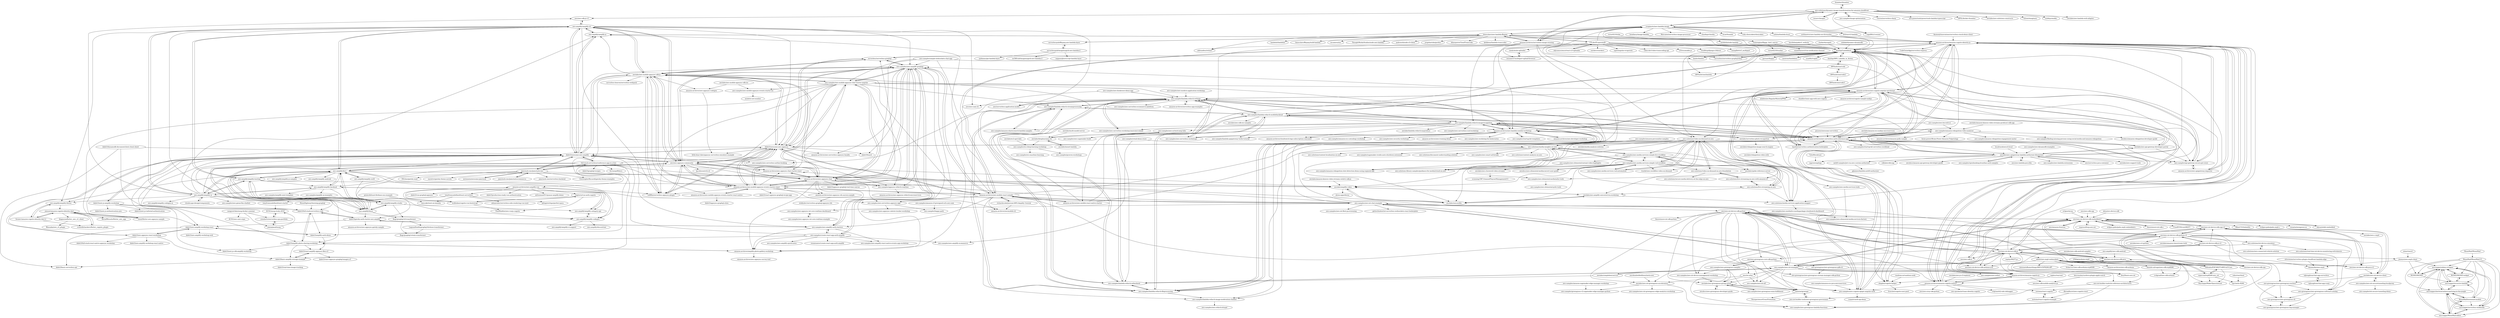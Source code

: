 digraph G {
"thumbor/thumbor" -> "aws-solutions/dynamic-image-transformation-for-amazon-cloudfront" ["e"=1]
"laurilehmijoki/s3_website" -> "danilop/LambdAuth" ["e"=1]
"aws-amplify/amplify-cli" -> "aws-amplify/amplify-js" ["e"=1]
"aws-amplify/amplify-cli" -> "aws-amplify/docs"
"aws-amplify/amplify-cli" -> "dabit3/awesome-aws-amplify"
"aws-amplify/amplify-cli" -> "awslabs/aws-mobile-appsync-sdk-js"
"aws-amplify/amplify-cli" -> "aws-amplify/amplify-hosting"
"aws-amplify/amplify-cli" -> "aws/aws-appsync-community"
"aws-amplify/amplify-cli" -> "aws-amplify/learn"
"aws-amplify/amplify-cli" -> "aws-amplify/amplify-flutter" ["e"=1]
"aws-amplify/amplify-cli" -> "aws/aws-sam-cli" ["e"=1]
"aws-amplify/amplify-cli" -> "sid88in/serverless-appsync-plugin" ["e"=1]
"aws-amplify/amplify-cli" -> "dabit3/awesome-aws-appsync"
"aws-amplify/amplify-cli" -> "aws/aws-sdk-js-v3" ["e"=1]
"aws-amplify/amplify-cli" -> "aws-amplify/amplify-ui"
"aws-amplify/amplify-cli" -> "aws-samples/aws-amplify-graphql"
"aws-amplify/amplify-cli" -> "aws/serverless-application-model" ["e"=1]
"aws-samples/aws-modern-application-workshop" -> "aws-samples/lambda-refarch-webapp" ["e"=1]
"awslabs/multi-model-server" -> "awslabs/deeplearning-cfn" ["e"=1]
"dbroadhurst/aws-cognito-react" -> "isotoma/react-cognito-example" ["e"=1]
"aws-amplify/amplify-js" -> "aws-amplify/amplify-cli" ["e"=1]
"aws-amplify/amplify-js" -> "amazon-archives/amazon-cognito-identity-js" ["e"=1]
"aws-amplify/amplify-js" -> "dabit3/awesome-aws-amplify" ["e"=1]
"dabit3/awesome-aws-amplify" -> "dabit3/awesome-aws-appsync"
"dabit3/awesome-aws-amplify" -> "aws-amplify/amplify-cli"
"dabit3/awesome-aws-amplify" -> "aws-amplify/amplify-js" ["e"=1]
"dabit3/awesome-aws-amplify" -> "dabit3/aws-appsync-react-workshop"
"dabit3/awesome-aws-amplify" -> "full-stack-serverless/conference-app-in-a-box"
"dabit3/awesome-aws-amplify" -> "aws/aws-appsync-community"
"dabit3/awesome-aws-amplify" -> "aws-samples/aws-serverless-airline-booking" ["e"=1]
"dabit3/awesome-aws-amplify" -> "dabit3/amplify-photo-sharing-workshop"
"dabit3/awesome-aws-amplify" -> "dabit3/aws-amplify-workshop-react"
"dabit3/awesome-aws-amplify" -> "dabit3/next.js-amplify-workshop"
"dabit3/awesome-aws-amplify" -> "awslabs/aws-mobile-appsync-sdk-js"
"dabit3/awesome-aws-amplify" -> "jamstack-cms/jamstack-cms"
"dabit3/awesome-aws-amplify" -> "aws-samples/aws-amplify-auth-starters"
"dabit3/awesome-aws-amplify" -> "dabit3/full-stack-serverless-code"
"dabit3/awesome-aws-amplify" -> "aws-samples/aws-amplify-graphql"
"aws-amplify/amplify-swift" -> "aws-amplify/docs" ["e"=1]
"aws-amplify/amplify-swift" -> "aws-amplify/amplify-codegen" ["e"=1]
"aws-amplify/amplify-hosting" -> "aws-amplify/amplify-cli"
"aws-amplify/amplify-hosting" -> "aws-amplify/docs"
"aws-amplify/amplify-hosting" -> "aws-amplify/learn"
"aws-amplify/amplify-hosting" -> "aws-amplify/amplify-studio"
"aws-amplify/amplify-hosting" -> "aws-amplify/amplify-ui"
"aws-amplify/amplify-hosting" -> "aws-amplify/amplify-backend"
"aws-amplify/amplify-hosting" -> "awslabs/amplify-video"
"aliyun/iotkit-embedded" -> "aws/aws-iot-device-sdk-embedded-C" ["e"=1]
"awslabs/aws-amplify-unicorntrivia-workshop" -> "awslabs/amplify-video"
"awslabs/aws-amplify-unicorntrivia-workshop" -> "awslabs/unicornflix"
"awslabs/aws-amplify-unicorntrivia-workshop" -> "aws-solutions/media-services-application-mapper"
"ryanfitz/vogels" -> "danilop/LambdAuth" ["e"=1]
"MONEI/MONEI-widget" -> "microapps/recursive-lambda"
"MONEI/MONEI-widget" -> "microapps/eskimo-stripper"
"aws/aws-iot-device-sdk-python-v2" -> "aws/aws-iot-device-sdk-python"
"aws/aws-iot-device-sdk-python-v2" -> "awslabs/aws-crt-python"
"aws/aws-iot-device-sdk-python-v2" -> "aws/aws-iot-device-sdk-cpp-v2"
"aws/aws-iot-device-sdk-python-v2" -> "aws/aws-iot-device-sdk-js-v2"
"aws/aws-iot-device-sdk-python-v2" -> "awslabs/aws-iot-greengrass-accelerators"
"aws/aws-iot-device-sdk-python-v2" -> "aws/aws-iot-device-sdk-java-v2"
"aws/aws-iot-device-sdk-python-v2" -> "awslabs/aws-iot-device-client"
"aws/aws-iot-device-sdk-python-v2" -> "aws-greengrass/aws-greengrass-software-catalog"
"aws/aws-iot-device-sdk-python-v2" -> "aws/aws-greengrass-core-sdk-python"
"aws/aws-iot-device-sdk-python-v2" -> "aws-samples/aws-greengrass-lambda-functions"
"aws/aws-iot-device-sdk-python-v2" -> "aws/aws-iot-device-sdk-embedded-C"
"aws/aws-iot-device-sdk-python-v2" -> "aws-greengrass/aws-greengrass-nucleus"
"aws/aws-iot-device-sdk-python-v2" -> "aws-solutions/iot-device-simulator"
"aws/aws-iot-device-sdk-python-v2" -> "aws-samples/aws-iot-device-management-workshop"
"aws/aws-iot-device-sdk-python-v2" -> "awslabs/amazon-timestream-tools"
"aws/amazon-freertos" -> "aws/aws-iot-device-sdk-embedded-C" ["e"=1]
"awslabs/amazon-kinesis-video-streams-producer-sdk-cpp" -> "aws-samples/amazon-rekognition-video-analyzer" ["e"=1]
"richardzcode/Journal-AWS-Amplify-Tutorial" -> "amazon-archives/awsmobile-cli"
"richardzcode/Journal-AWS-Amplify-Tutorial" -> "amazon-archives/aws-mobile-react-sample"
"MoonHighway/learning-graphql" -> "dabit3/full-stack-serverless-code" ["e"=1]
"aws-amplify/docs" -> "aws-amplify/learn"
"aws-amplify/docs" -> "aws-amplify/amplify-studio"
"aws-amplify/docs" -> "aws-amplify/amplify-cli"
"aws-amplify/docs" -> "aws-amplify/amplify-backend"
"aws-amplify/docs" -> "aws/aws-appsync-community"
"aws-amplify/docs" -> "aws-amplify/amplify-hosting"
"aws-amplify/docs" -> "aws-amplify/amplify-ui"
"aws-amplify/docs" -> "aws-amplify/amplify-swift" ["e"=1]
"aws-amplify/docs" -> "awslabs/amplify-video"
"aws-amplify/docs" -> "aws-amplify/amplify-codegen"
"aws-amplify/docs" -> "aws-amplify/amplify-category-api"
"aws-amplify/docs" -> "aws-amplify/amplify-js-samples"
"aws-amplify/docs" -> "dabit3/awesome-aws-amplify"
"aws-amplify/docs" -> "aws-amplify/amplify-android" ["e"=1]
"aws-amplify/docs" -> "aws-amplify/amplify-flutter" ["e"=1]
"amazon-archives/aws-amplify-vue" -> "kopterio/vue-auth-cognito"
"amazon-archives/aws-amplify-vue" -> "wolfeidau/cognito-vue-bootstrap"
"amazon-archives/aws-amplify-vue" -> "dabit3/production-ready-vue-authentication"
"amazon-archives/aws-amplify-vue" -> "mfreeman451/quasar-amplify-demo"
"amazon-archives/aws-amplify-vue" -> "amazon-archives/awsmobile-cli"
"amazon-archives/aws-amplify-vue" -> "tonyfromundefined/nuxt-serverless"
"amazon-archives/aws-amplify-vue" -> "dabit3/vue-graphql-appsync"
"amazon-archives/aws-amplify-vue" -> "sid88in/serverless-appsync-plugin" ["e"=1]
"awslabs/aws-mobile-appsync-sdk-ios" -> "aws-samples/aws-mobile-appsync-events-starter-ios" ["e"=1]
"awslabs/aws-mobile-appsync-sdk-ios" -> "amazon-archives/aws-appsync-codegen" ["e"=1]
"dabit3/full-stack-serverless-code" -> "dabit3/gatsby-auth-starter-aws-amplify"
"dabit3/full-stack-serverless-code" -> "dabit3/amplify-photo-sharing-workshop"
"dabit3/full-stack-serverless-code" -> "dabit3/amplify-auth-demo"
"potato4d/nuxt-firebase-sns-example" -> "mya-ake/nuxt-on-lambda" ["e"=1]
"aws/aws-iot-device-sdk-cpp-v2" -> "aws/aws-iot-device-sdk-cpp"
"aws/aws-iot-device-sdk-cpp-v2" -> "awslabs/aws-iot-device-client"
"aws/aws-iot-device-sdk-cpp-v2" -> "aws/aws-iot-device-sdk-java-v2"
"aws/aws-iot-device-sdk-cpp-v2" -> "aws/aws-iot-device-sdk-embedded-C"
"aws/aws-iot-device-sdk-cpp-v2" -> "aws/aws-iot-device-sdk-python-v2"
"aws/aws-iot-device-sdk-cpp-v2" -> "awslabs/aws-c-mqtt" ["e"=1]
"jonsaw/amazon-cognito-identity-dart" -> "furaiev/amazon-cognito-identity-dart-2"
"jonsaw/amazon-cognito-identity-dart" -> "scientifichackers/flutter_cognito_plugin"
"jonsaw/amazon-cognito-identity-dart" -> "ineat/flutter-aws-appsync-sample"
"jonsaw/amazon-cognito-identity-dart" -> "diagnosia/flutter_aws_s3_client"
"jonsaw/amazon-cognito-identity-dart" -> "BerndWessels/flutter_aws_app"
"aws/aws-appsync-community" -> "dabit3/awesome-aws-appsync"
"aws/aws-appsync-community" -> "awslabs/aws-mobile-appsync-sdk-js"
"aws/aws-appsync-community" -> "sid88in/serverless-appsync-plugin" ["e"=1]
"aws/aws-appsync-community" -> "aws-samples/appsync-refarch-realtime"
"aws/aws-appsync-community" -> "aws-amplify/docs"
"aws/aws-appsync-community" -> "amazon-archives/aws-appsync-chat"
"aws/aws-appsync-community" -> "aws-amplify/amplify-cli"
"aws/aws-appsync-community" -> "dabit3/awesome-aws-amplify"
"aws/aws-appsync-community" -> "aws-amplify/learn"
"aws/aws-appsync-community" -> "awslabs/amplify-video"
"aws/aws-appsync-community" -> "amazon-archives/aws-mobile-appsync-events-starter-react"
"aws/aws-appsync-community" -> "amazon-archives/aws-appsync-chat-starter-react"
"aws/aws-appsync-community" -> "aws-samples/aws-amplify-graphql"
"aws/aws-appsync-community" -> "ljacobsson/evb-cli" ["e"=1]
"aws/aws-appsync-community" -> "aws-amplify/amplify-backend"
"amazon-archives/aws-mobile-appsync-events-starter-react" -> "amazon-archives/aws-mobile-appsync-events-starter-react-native"
"amazon-archives/aws-mobile-appsync-events-starter-react" -> "aws-samples/aws-amplify-graphql"
"amazon-archives/aws-mobile-appsync-events-starter-react" -> "awslabs/aws-mobile-appsync-sdk-js"
"amazon-archives/aws-mobile-appsync-events-starter-react" -> "aws-samples/aws-mobile-appsync-chat-starter-angular"
"amazon-archives/aws-mobile-appsync-events-starter-react" -> "amazon-archives/aws-appsync-rds-aurora-sample"
"amazon-archives/aws-mobile-appsync-events-starter-react" -> "amazon-archives/aws-appsync-chat-starter-react"
"amazon-archives/aws-mobile-appsync-events-starter-react" -> "amazon-archives/aws-mobile-react-sample"
"amazon-archives/aws-mobile-appsync-events-starter-react" -> "amazon-archives/aws-appsync-chat"
"amazon-archives/aws-mobile-appsync-events-starter-react" -> "dabit3/awesome-aws-appsync"
"amazon-archives/aws-mobile-appsync-events-starter-react" -> "aws/aws-appsync-community"
"amazon-archives/aws-mobile-appsync-events-starter-react" -> "sid88in/serverless-appsync-plugin" ["e"=1]
"amazon-archives/aws-mobile-appsync-events-starter-react" -> "aws-samples/aws-serverless-appsync-app"
"amazon-archives/aws-mobile-appsync-events-starter-react" -> "dabit3/react-appsync-graphql-recipe-app"
"amazon-archives/aws-mobile-appsync-events-starter-react" -> "serverless/serverless-graphql" ["e"=1]
"aws-amplify/learn" -> "aws-amplify/docs"
"aws-amplify/learn" -> "aws-amplify/amplify-studio"
"aws-amplify/learn" -> "flogy/graphql-ttl-transformer"
"aws-amplify/learn" -> "aws-amplify/amplify-hosting"
"aws-amplify/learn" -> "dabit3/gatsby-auth-starter-aws-amplify"
"aws-amplify/learn" -> "aws/aws-appsync-community"
"automata/awesome-jamstack" -> "jamstack-cms/jamstack-cms" ["e"=1]
"aws-samples/amazon-personalize-samples" -> "aws-solutions/media-insights-on-aws" ["e"=1]
"dabit3/amplify-auth-demo" -> "dabit3/react-amplify-appsync-files-s3"
"dabit3/amplify-auth-demo" -> "dabit3/aws-amplify-workshop-react"
"aws/aws-iot-device-sdk-js-v2" -> "aws/aws-iot-device-sdk-js"
"aws/aws-iot-device-sdk-js-v2" -> "aws/aws-iot-device-sdk-python-v2"
"aws/aws-iot-device-sdk-js-v2" -> "aws/aws-iot-device-sdk-cpp-v2"
"aws/aws-iot-device-sdk-js-v2" -> "aws-greengrass/aws-greengrass-software-catalog"
"aws-samples/aws-mobile-appsync-chat-starter-angular" -> "aws-samples/aws-amplify-graphql"
"aws-samples/aws-mobile-appsync-chat-starter-angular" -> "amazon-archives/aws-appsync-chat"
"aws-samples/aws-mobile-appsync-chat-starter-angular" -> "amazon-archives/aws-mobile-appsync-events-starter-react"
"aws-samples/aws-mobile-appsync-chat-starter-angular" -> "awslabs/aws-mobile-appsync-sdk-js"
"aws-samples/aws-mobile-appsync-chat-starter-angular" -> "sid88in/serverless-appsync-plugin" ["e"=1]
"aws-samples/aws-mobile-appsync-chat-starter-angular" -> "amazon-archives/aws-appsync-chat-starter-react"
"aws-samples/aws-mobile-appsync-chat-starter-angular" -> "aws-samples/aws-cognito-apigw-angular-auth"
"aws-samples/aws-mobile-appsync-chat-starter-angular" -> "aws-samples/lambda-refarch-streamprocessing"
"aws-samples/aws-mobile-appsync-chat-starter-angular" -> "aws/aws-appsync-community"
"aws-samples/aws-mobile-appsync-chat-starter-angular" -> "dabit3/awesome-aws-appsync"
"aws-samples/aws-mobile-appsync-chat-starter-angular" -> "aws-samples/appsync-refarch-realtime"
"aws-samples/aws-mobile-appsync-chat-starter-angular" -> "amazon-archives/aws-cognito-angular-quickstart"
"aws-samples/aws-mobile-appsync-chat-starter-angular" -> "aws-samples/lambda-refarch-webapp"
"aws-samples/aws-mobile-appsync-chat-starter-angular" -> "aws-samples/aws-mobile-appsync-events-starter-ios"
"aws-samples/aws-mobile-appsync-chat-starter-angular" -> "ineat/flutter-aws-appsync-sample"
"silvermine/serverless-plugin-cloudfront-lambda-edge" -> "kmamykin/aws-mqtt" ["e"=1]
"dabit3/aws-amplify-workshop-react" -> "dabit3/amplify-auth-demo"
"dabit3/aws-amplify-workshop-react" -> "dabit3/aws-amplify-workshop-web"
"dabit3/aws-amplify-workshop-react" -> "dabit3/basic-serverless-api"
"dabit3/aws-amplify-workshop-react" -> "dabit3/aws-appsync-react-workshop"
"serverlesspub/ffmpeg-aws-lambda-layer" -> "serverlesspub/imagemagick-aws-lambda-2"
"serverlesspub/ffmpeg-aws-lambda-layer" -> "binoculars/aws-lambda-ffmpeg"
"dabit3/gatsby-auth-starter-aws-amplify" -> "dabit3/full-stack-serverless-code"
"dabit3/gatsby-auth-starter-aws-amplify" -> "aws-samples/aws-amplify-auth-starters"
"dabit3/gatsby-auth-starter-aws-amplify" -> "amazon-archives/aws-appsync-gatsby-sample"
"dabit3/gatsby-auth-starter-aws-amplify" -> "dabit3/aws-amplify-workshop-react"
"awslabs/speke-reference-server" -> "aws-solutions/media-services-application-mapper"
"awslabs/speke-reference-server" -> "aws-samples/aws-elemental-mediatailor-tools"
"awslabs/aws-mobile-appsync-sdk-js" -> "dabit3/awesome-aws-appsync"
"awslabs/aws-mobile-appsync-sdk-js" -> "sid88in/serverless-appsync-plugin" ["e"=1]
"awslabs/aws-mobile-appsync-sdk-js" -> "aws-samples/aws-amplify-graphql"
"awslabs/aws-mobile-appsync-sdk-js" -> "amazon-archives/aws-mobile-appsync-events-starter-react"
"awslabs/aws-mobile-appsync-sdk-js" -> "aws/aws-appsync-community"
"awslabs/aws-mobile-appsync-sdk-js" -> "aws-amplify/amplify-cli"
"awslabs/aws-mobile-appsync-sdk-js" -> "serverless/serverless-graphql" ["e"=1]
"awslabs/aws-mobile-appsync-sdk-js" -> "aws-samples/aws-mobile-appsync-chat-starter-angular"
"awslabs/aws-mobile-appsync-sdk-js" -> "aws-amplify/amplify-js" ["e"=1]
"awslabs/aws-mobile-appsync-sdk-js" -> "amazon-archives/aws-appsync-chat"
"awslabs/aws-mobile-appsync-sdk-js" -> "amazon-archives/aws-mobile-appsync-events-starter-react-native"
"awslabs/aws-mobile-appsync-sdk-js" -> "dabit3/awesome-aws-amplify"
"awslabs/aws-mobile-appsync-sdk-js" -> "amazon-archives/aws-appsync-codegen"
"awslabs/aws-mobile-appsync-sdk-js" -> "serverless-heaven/serverless-webpack" ["e"=1]
"awslabs/aws-mobile-appsync-sdk-js" -> "amazon-archives/aws-amplify-vue"
"aws-samples/aws-amplify-graphql" -> "dabit3/awesome-aws-appsync"
"aws-samples/aws-amplify-graphql" -> "amazon-archives/aws-mobile-appsync-events-starter-react"
"aws-samples/aws-amplify-graphql" -> "awslabs/aws-mobile-appsync-sdk-js"
"aws-samples/aws-amplify-graphql" -> "amazon-archives/aws-appsync-chat"
"aws-samples/aws-amplify-graphql" -> "amazon-archives/aws-mobile-react-sample"
"aws-samples/aws-amplify-graphql" -> "aws-samples/aws-mobile-appsync-chat-starter-angular"
"aws-samples/aws-amplify-graphql" -> "amazon-archives/amplify-photo-gallery-workshop"
"aws-samples/aws-amplify-graphql" -> "amazon-archives/aws-serverless-appsync-loyalty"
"aws-samples/aws-amplify-graphql" -> "aws-samples/create-react-app-auth-amplify"
"aws-samples/aws-amplify-graphql" -> "aws-samples/aws-serverless-appsync-app"
"aws-samples/aws-amplify-graphql" -> "aws-samples/aws-amplify-auth-starters"
"aws-samples/aws-amplify-graphql" -> "serverless/serverless-graphql" ["e"=1]
"aws-samples/aws-amplify-graphql" -> "aws-samples/appsync-refarch-realtime"
"aws-samples/aws-amplify-graphql" -> "aws/aws-appsync-community"
"aws-samples/aws-amplify-graphql" -> "dabit3/heard"
"amazon-archives/aws-appsync-rds-aurora-sample" -> "widdydev/serverless-graphql-appsync-rds"
"amazon-archives/aws-appsync-chat" -> "amazon-archives/aws-appsync-chat-starter-react"
"amazon-archives/aws-appsync-chat" -> "aws-samples/aws-amplify-graphql"
"amazon-archives/aws-appsync-chat" -> "aws-samples/aws-mobile-appsync-chat-starter-angular"
"amazon-archives/aws-appsync-chat" -> "dabit3/awesome-aws-appsync"
"amazon-archives/aws-appsync-chat" -> "amazon-archives/aws-mobile-appsync-events-starter-react"
"amazon-archives/aws-appsync-chat" -> "aws/aws-appsync-community"
"amazon-archives/aws-appsync-chat" -> "awslabs/aws-mobile-appsync-sdk-js"
"amazon-archives/aws-appsync-chat" -> "aws-samples/aws-serverless-appsync-app"
"amazon-archives/aws-appsync-chat" -> "dabit3/appsync-graphql-real-time-canvas"
"amazon-archives/aws-appsync-chat" -> "dabit3/awesome-aws-amplify"
"amazon-archives/aws-appsync-chat" -> "aws-samples/aws-amplify-auth-starters"
"amazon-archives/aws-appsync-chat" -> "awslabs/amplify-video"
"amazon-archives/aws-appsync-chat" -> "amazon-archives/aws-appsync-rds-aurora-sample"
"amazon-archives/aws-appsync-chat" -> "aws-samples/appsync-refarch-realtime"
"amazon-archives/aws-appsync-chat" -> "amazon-archives/amplify-photo-gallery-workshop"
"aws-samples/simple-websockets-chat-app" -> "aws-samples/aws-amplify-graphql" ["e"=1]
"aws-samples/simple-websockets-chat-app" -> "aws-samples/aws-mobile-appsync-chat-starter-angular" ["e"=1]
"aws-samples/simple-websockets-chat-app" -> "awslabs/aws-apigateway-lambda-authorizer-blueprints" ["e"=1]
"aws-samples/simple-websockets-chat-app" -> "amazon-archives/aws-appsync-chat" ["e"=1]
"aws-samples/simple-websockets-chat-app" -> "amazon-archives/aws-mobile-react-sample" ["e"=1]
"aws-solutions/iot-device-simulator" -> "aws-solutions/real-time-iot-device-monitoring-with-kinesis"
"aws-solutions/iot-device-simulator" -> "aws-solutions/aws-connected-vehicle-solution"
"aws-solutions/iot-device-simulator" -> "aws-iot-builder-tools/iot-reference-architectures"
"aws-samples/aws-serverless-appsync-app" -> "aws-samples/aws-appsync-calorie-tracker-workshop" ["e"=1]
"aws-samples/aws-serverless-appsync-app" -> "aws-samples/happy-path"
"awslabs/amplify-video" -> "awslabs/unicornflix"
"awslabs/amplify-video" -> "awslabs/aws-amplify-unicorntrivia-workshop"
"awslabs/amplify-video" -> "alowa-apps/kwizz"
"awslabs/aws-sdk-android-samples" -> "aws/aws-iot-device-sdk-java" ["e"=1]
"aws-samples/create-react-app-auth-amplify" -> "aws-samples/aws-amplify-auth-starters"
"aws-samples/create-react-app-auth-amplify" -> "aws-samples/aws-amplify-react-native-events-app-workshop"
"aws-samples/create-react-app-auth-amplify" -> "amazon-archives/amplify-photo-gallery-workshop"
"aws-samples/create-react-app-auth-amplify" -> "aws-samples/aws-amplify-graphql"
"aws-samples/create-react-app-auth-amplify" -> "aws-samples/aws-amplify-quick-notes"
"aws-samples/create-react-app-auth-amplify" -> "aws-samples/aws-amplify-ecommerce"
"aws-samples/create-react-app-auth-amplify" -> "swaminator/create-react-app-auth-amplify"
"aws-samples/create-react-app-auth-amplify" -> "dabit3/amplify-photo-sharing-workshop"
"aws-samples/create-react-app-auth-amplify" -> "dabit3/awesome-aws-amplify"
"aws-samples/aws-media-services-simple-live-workflow" -> "aws-samples/aws-media-services-simple-vod-workflow"
"aws-samples/aws-media-services-simple-live-workflow" -> "aws-solutions/live-streaming-on-aws"
"aws-samples/aws-media-services-simple-live-workflow" -> "aws-solutions/media-services-application-mapper"
"aws-samples/aws-media-services-simple-live-workflow" -> "aws-samples/aws-elemental-instant-video-highlights"
"aws-samples/aws-media-services-simple-live-workflow" -> "awslabs/aws-clustered-video-streams"
"aws-samples/aws-media-services-simple-live-workflow" -> "aws-samples/aws-media-services-tools"
"aws-samples/aws-media-services-simple-live-workflow" -> "aws-samples/aws-elemental-mediatailor-tools"
"aws-samples/aws-media-services-simple-live-workflow" -> "aws-solutions/media-insights-on-aws"
"aws-samples/aws-media-services-simple-vod-workflow" -> "aws-samples/aws-media-services-simple-live-workflow"
"aws-samples/aws-media-services-simple-vod-workflow" -> "aws-solutions/video-on-demand-on-aws"
"aws-samples/aws-media-services-simple-vod-workflow" -> "aws-samples/aws-media-services-vod-automation"
"aws-samples/aws-media-services-simple-vod-workflow" -> "aws-solutions/media-insights-on-aws"
"aws-samples/aws-media-services-simple-vod-workflow" -> "awslabs/speke-reference-server"
"aws-samples/aws-media-services-simple-vod-workflow" -> "trackit/aws-workflow-video-on-demand"
"aws-samples/aws-media-services-simple-vod-workflow" -> "aws-solutions/media-services-application-mapper"
"aws-samples/aws-media-services-simple-vod-workflow" -> "aws-solutions/live-streaming-on-aws"
"aws-samples/aws-media-services-simple-vod-workflow" -> "awslabs/amplify-video"
"aws-samples/aws-media-services-simple-vod-workflow" -> "awsdocs/aws-elemental-mediaconvert-user-guide"
"aws-samples/aws-media-services-simple-vod-workflow" -> "awslabs/unicornflix"
"aws-samples/aws-media-services-simple-vod-workflow" -> "aws-samples/amazon-rekognition-shot-detection-demo-using-segment-api"
"aws-samples/aws-media-services-simple-vod-workflow" -> "aws-solutions/video-on-demand-on-aws-foundation"
"aws-samples/aws-media-services-simple-vod-workflow" -> "aws-solutions-library-samples/guidance-for-media2cloud-on-aws"
"aws/iot-atlas" -> "aws-samples/aws-iot-elf"
"aws/iot-atlas" -> "awslabs/aws-greengrass-group-setup"
"aws/iot-atlas" -> "awslabs/aws-iot-greengrass-accelerators"
"espressif/esp-aws-iot" -> "aws/aws-iot-device-sdk-embedded-C" ["e"=1]
"sid88in/serverless-appsync-plugin" -> "awslabs/aws-mobile-appsync-sdk-js" ["e"=1]
"sid88in/serverless-appsync-plugin" -> "aws/aws-appsync-community" ["e"=1]
"sid88in/serverless-appsync-plugin" -> "dabit3/awesome-aws-appsync" ["e"=1]
"victor0210/slim" -> "humengtao/flappy_bird_canvas"
"aws-samples/aws-iot-chat-example" -> "aws-samples/aws-iot-examples"
"aws-samples/aws-iot-chat-example" -> "aws/aws-iot-device-sdk-js"
"aws-samples/aws-iot-chat-example" -> "kmamykin/aws-mqtt"
"aws-samples/aws-iot-chat-example" -> "amazon-archives/aws-mobile-react-sample"
"aws-samples/aws-iot-chat-example" -> "aws-samples/aws-amplify-graphql"
"aws-samples/aws-iot-chat-example" -> "amazon-archives/aws-appsync-chat"
"aws-samples/aws-iot-chat-example" -> "aws/aws-iot-device-sdk-python"
"aws-samples/aws-iot-chat-example" -> "aws-samples/aws-appsync-iot-core-realtime-dashboard"
"aws-samples/aws-iot-chat-example" -> "amazon-archives/aws-appsync-chat-starter-react"
"aws-samples/aws-iot-chat-example" -> "gettechtalent/iot-serverless-websockets-react-boilerplate"
"aws-samples/aws-iot-chat-example" -> "amazon-archives/amazon-cognito-auth-js"
"aws-samples/aws-iot-chat-example" -> "aws-samples/aws-iot-fleet-provisioning"
"aws-samples/aws-iot-chat-example" -> "amazon-archives/aws-mobile-appsync-events-starter-react"
"amazon-archives/aws-developer-workshop" -> "amazon-archives/aws-lambda-zombie-workshop" ["e"=1]
"ineat/flutter-aws-appsync-sample" -> "jonsaw/amazon-cognito-identity-dart"
"aws-solutions-library-samples/guidance-for-media2cloud-on-aws" -> "aws-solutions/media-insights-on-aws"
"aws-samples/aws-bookstore-demo-app" -> "aws-samples/lambda-refarch-webapp" ["e"=1]
"aws-samples/aws-bookstore-demo-app" -> "amazon-archives/amplify-photo-gallery-workshop" ["e"=1]
"aws-samples/aws-dynamodb-examples" -> "awslabs/aws-apigateway-lambda-authorizer-blueprints" ["e"=1]
"aws-samples/aws-amplify-auth-starters" -> "aws-samples/create-react-app-auth-amplify"
"aws-samples/aws-amplify-auth-starters" -> "amazon-archives/amplify-photo-gallery-workshop"
"aws-samples/aws-amplify-auth-starters" -> "aws-samples/aws-amplify-react-native-events-app-workshop"
"aws-samples/aws-amplify-auth-starters" -> "dabit3/gatsby-auth-starter-aws-amplify"
"aws-samples/aws-amplify-auth-starters" -> "aws-samples/aws-amplify-graphql"
"tonyfromundefined/nuxt-serverless" -> "tonyfromundefined/next-starter"
"tonyfromundefined/nuxt-serverless" -> "adnanrahic/serverless-side-rendering-vue-nuxt"
"tonyfromundefined/nuxt-serverless" -> "mya-ake/nuxt-on-lambda"
"tonyfromundefined/nuxt-serverless" -> "phlogisticfugu/perfect-paca"
"serverlesspub/imagemagick-aws-lambda-2" -> "rpidanny/gm-lambda-layer"
"serverlesspub/imagemagick-aws-lambda-2" -> "sw360cab/imagemagick-aws-lambda-2"
"serverlesspub/imagemagick-aws-lambda-2" -> "serverlesspub/ffmpeg-aws-lambda-layer"
"serverlesspub/imagemagick-aws-lambda-2" -> "zappan/ghostscript-lambda-layer"
"dzimine/greengo" -> "awslabs/aws-greengrass-group-setup"
"dzimine/greengo" -> "aws-iot-builder-tools/aws-greengrass-provisioner"
"dzimine/greengo" -> "Neosperience/GrassFormation"
"aws-samples/aws-ai-bootcamp-labs" -> "aws-samples/aws-sagemaker-build" ["e"=1]
"aws-samples/aws-ai-bootcamp-labs" -> "awslabs/deeplearning-cfn"
"aws-samples/aws-elemental-mediatailor-tools" -> "aws-samples/aws-elemental-qvbr-tools"
"dabit3/awesome-aws-appsync" -> "aws/aws-appsync-community"
"dabit3/awesome-aws-appsync" -> "aws-samples/aws-amplify-graphql"
"dabit3/awesome-aws-appsync" -> "awslabs/aws-mobile-appsync-sdk-js"
"dabit3/awesome-aws-appsync" -> "dabit3/awesome-aws-amplify"
"dabit3/awesome-aws-appsync" -> "sid88in/serverless-appsync-plugin" ["e"=1]
"dabit3/awesome-aws-appsync" -> "aws-samples/appsync-refarch-realtime"
"dabit3/awesome-aws-appsync" -> "serverless/serverless-graphql" ["e"=1]
"dabit3/awesome-aws-appsync" -> "amazon-archives/aws-appsync-chat"
"dabit3/awesome-aws-appsync" -> "dabit3/heard"
"dabit3/awesome-aws-appsync" -> "amazon-archives/aws-mobile-appsync-events-starter-react"
"dabit3/awesome-aws-appsync" -> "amazon-archives/aws-serverless-appsync-loyalty"
"dabit3/awesome-aws-appsync" -> "little-bear-labs/appsync-serverless-emulator-example"
"dabit3/awesome-aws-appsync" -> "amazon-archives/aws-serverless-auth-reference-app"
"dabit3/awesome-aws-appsync" -> "amazon-archives/aws-mobile-react-sample"
"dabit3/awesome-aws-appsync" -> "dabit3/aws-amplify-workshop-react"
"amazon-archives/amplify-photo-gallery-workshop" -> "dabit3/amplify-photo-sharing-workshop"
"amazon-archives/amplify-photo-gallery-workshop" -> "amazon-archives/aws-appsync-survey-tool"
"aws/aws-iot-device-sdk-java-v2" -> "aws/aws-iot-device-sdk-java"
"aws/aws-iot-device-sdk-java-v2" -> "awslabs/aws-iot-device-client"
"aws/aws-iot-device-sdk-java-v2" -> "aws/aws-iot-device-sdk-cpp-v2"
"amazon-archives/aws-appsync-chat-starter-react" -> "amazon-archives/aws-appsync-chat"
"amazon-archives/aws-appsync-codegen" -> "little-bear-labs/appsync-serverless-emulator-example"
"aws-samples/appsync-refarch-realtime" -> "amazon-archives/aws-appsync-refarch-microservices"
"full-stack-serverless/conference-app-in-a-box" -> "jamstack-cms/jamstack-cms"
"full-stack-serverless/conference-app-in-a-box" -> "dabit3/awesome-aws-amplify"
"full-stack-serverless/conference-app-in-a-box" -> "aws-amplify/learn"
"full-stack-serverless/conference-app-in-a-box" -> "dabit3/amplify-photo-sharing-workshop"
"full-stack-serverless/conference-app-in-a-box" -> "ferrannp/fithero" ["e"=1]
"full-stack-serverless/conference-app-in-a-box" -> "dabit3/awesome-aws-appsync"
"full-stack-serverless/conference-app-in-a-box" -> "dabit3/amplify-auth-demo"
"full-stack-serverless/conference-app-in-a-box" -> "dabit3/graphql-recipes"
"full-stack-serverless/conference-app-in-a-box" -> "amazon-archives/aws-appsync-chat"
"full-stack-serverless/conference-app-in-a-box" -> "amazon-archives/aws-mobile-appsync-events-starter-react"
"full-stack-serverless/conference-app-in-a-box" -> "amazon-archives/aws-appsync-chat-starter-react"
"full-stack-serverless/conference-app-in-a-box" -> "dabit3/full-stack-serverless-code"
"full-stack-serverless/conference-app-in-a-box" -> "dabit3/basic-amplify-storage-example"
"amazon-archives/aws-mobile-appsync-events-starter-react-native" -> "dabit3/appsync-graphql-cities"
"amazon-archives/aws-mobile-appsync-events-starter-react-native" -> "amazon-archives/aws-mobile-appsync-events-starter-react"
"aws-samples/aws-media-services-vod-automation" -> "aws-solutions/video-on-demand-on-aws"
"aws-samples/aws-media-services-vod-automation" -> "aws-samples/aws-media-services-simple-vod-workflow"
"tqhoughton/chat-app-serverless" -> "tqhoughton/chat-app-vuejs"
"tqhoughton/chat-app-serverless" -> "kmamykin/aws-mqtt"
"aws-solutions/aws-connected-vehicle-solution" -> "aws-solutions/iot-device-simulator"
"dabit3/aws-appsync-react-workshop" -> "dabit3/aws-amplify-workshop-react-native"
"dabit3/aws-appsync-react-workshop" -> "dabit3/aws-amplify-workshop-react"
"dabit3/aws-appsync-react-workshop" -> "dabit3/full-stack-react-native-appsync-workshop"
"dabit3/aws-appsync-react-workshop" -> "dabit3/basic-amplify-storage-example"
"dabit3/aws-appsync-react-workshop" -> "dabit3/awesome-aws-amplify"
"aws-greengrass/aws-greengrass-nucleus" -> "aws-greengrass/aws-greengrass-cli"
"aws-greengrass/aws-greengrass-nucleus" -> "aws-greengrass/aws-greengrass-log-manager"
"aws-greengrass/aws-greengrass-nucleus" -> "aws-greengrass/aws-greengrass-software-catalog"
"awsdocs/aws-greengrass-developer-guide" -> "awslabs/aws-greengrass-group-setup"
"debsahu/ESP-MQTT-AWS-IoT-Core" -> "copercini/esp8266-aws_iot"
"debsahu/ESP-MQTT-AWS-IoT-Core" -> "HarringayMakerSpace/awsiot"
"debsahu/ESP-MQTT-AWS-IoT-Core" -> "odelot/aws-mqtt-websockets"
"aws-samples/aws-greengrass-samples" -> "aws/aws-greengrass-core-sdk-python"
"aws-samples/aws-greengrass-samples" -> "aws-samples/aws-greengrass-lambda-functions"
"aws-samples/aws-greengrass-samples" -> "dzimine/greengo"
"aws-samples/aws-greengrass-samples" -> "awslabs/aws-greengrass-group-setup"
"aws-samples/aws-greengrass-samples" -> "aws-samples/aws-iot-device-management-workshop"
"aws-samples/aws-iot-device-management-workshop" -> "awslabs/aws-greengrass-group-setup"
"aws-samples/aws-elemental-instant-video-highlights" -> "awslabs/aws-clustered-video-streams"
"aws-solutions/media-services-application-mapper" -> "aws-samples/aws-medialive-mediapackage-cloudwatch-dashboard"
"scientifichackers/flutter_cognito_plugin" -> "jonsaw/amazon-cognito-identity-dart"
"diagnosia/flutter_aws_s3_client" -> "Blasanka/aws_s3_plugin"
"dabit3/react-amplify-appsync-files-s3" -> "dabit3/react-appsync-graphql-images-s3"
"dabit3/react-amplify-appsync-files-s3" -> "dabit3/basic-amplify-storage-example"
"aws-samples/aws-greengrass-lambda-functions" -> "aws-iot-builder-tools/aws-greengrass-provisioner"
"aws-samples/aws-mobile-appsync-events-starter-ios" -> "minbi/is-not-number"
"jominjimail/ausg" -> "yoonhoGo/serverless-spa-portfolio"
"jominjimail/ausg" -> "AUSG/ausg-study-2018"
"sangyeol-kim/ausg-docker-seminar" -> "jominjimail/ausg"
"sangyeol-kim/ausg-docker-seminar" -> "yoonhoGo/serverless-spa-portfolio"
"sangyeol-kim/ausg-docker-seminar" -> "AUSG/aws-univ-expo"
"aws-iot-builder-tools/aws-greengrass-provisioner" -> "aws-samples/aws-greengrass-lambda-functions"
"aws-iot-builder-tools/aws-greengrass-provisioner" -> "dzimine/greengo"
"aws-samples/aws-media-services-tools" -> "aws-samples/aws-elemental-media-services-factory"
"tonyfromundefined/next-starter" -> "AUSG/ausg-study-2018"
"aws-samples/aws-medialive-mediapackage-cloudwatch-dashboard" -> "aws-samples/aws-elemental-media-services-factory"
"aws-iot-builder-tools/iot-reference-architectures" -> "aws-iot-builder-tools/aws-greengrass-provisioner"
"aws-iot-builder-tools/iot-reference-architectures" -> "aws-samples/aws-greengrass-lambda-functions"
"tqhoughton/chat-app-vuejs" -> "tqhoughton/chat-app-serverless"
"yoonhoGo/serverless-spa-portfolio" -> "AUSG/ausg-study-2018"
"yoonhoGo/serverless-spa-portfolio" -> "jominjimail/ausg"
"AUSG/ausg-study-2018" -> "yoonhoGo/serverless-spa-portfolio"
"aws-solutions/live-streaming-on-aws-with-amazon-s3" -> "aws-solutions/live-streaming-on-aws"
"aws-solutions/live-streaming-on-aws-with-amazon-s3" -> "aws-solutions/video-on-demand-on-aws-foundation"
"dabit3/dynamodb-documentclient-cheat-sheet" -> "dabit3/awesome-aws-amplify" ["e"=1]
"dabit3/dynamodb-documentclient-cheat-sheet" -> "dabit3/basic-serverless-api" ["e"=1]
"dabit3/dynamodb-documentclient-cheat-sheet" -> "dabit3/full-stack-serverless-code" ["e"=1]
"aws-samples/aws-serverless-workshop-innovator-island" -> "aws-samples/lambda-refarch-webapp" ["e"=1]
"aws-amplify/amplify-flutter" -> "furaiev/amazon-cognito-identity-dart-2" ["e"=1]
"aws-amplify/amplify-flutter" -> "jonsaw/amazon-cognito-identity-dart" ["e"=1]
"motdotla/node-lambda" -> "danilop/LambdAuth" ["e"=1]
"awslabs/amazon-kinesis-video-streams-webrtc-sdk-js" -> "awslabs/amplify-video" ["e"=1]
"eclipse/mraa" -> "aws/aws-iot-device-sdk-embedded-C" ["e"=1]
"amazon-archives/serverless-app-examples" -> "aws-samples/lambda-refarch-webapp" ["e"=1]
"256dpi/arduino-mqtt" -> "debsahu/ESP-MQTT-AWS-IoT-Core" ["e"=1]
"aws-amplify/aws-sdk-android" -> "aws/aws-iot-device-sdk-java" ["e"=1]
"garnaat/kappa" -> "danilop/LambdAuth" ["e"=1]
"ashiina/lambda-local" -> "danilop/LambdAuth" ["e"=1]
"jamstack-cms/jamstack-ecommerce" -> "jamstack-cms/jamstack-cms" ["e"=1]
"aws-samples/retail-demo-store" -> "aws-samples/aws-amplify-ecommerce" ["e"=1]
"aws-samples/retail-demo-store" -> "aws-solutions/media-insights-on-aws" ["e"=1]
"aws-samples/aws-iot-securetunneling-localproxy" -> "awslabs/aws-iot-device-client"
"aws-samples/aws-iot-securetunneling-localproxy" -> "aws-samples/iot-secure-tunneling-demo"
"mentum/lambdaws" -> "danilop/LambdAuth" ["e"=1]
"jamstack-cms/jamstack-cms" -> "jamstack-cms/serverless-backend"
"jamstack-cms/jamstack-cms" -> "jamstack-cms/jamstack-ecommerce" ["e"=1]
"jamstack-cms/jamstack-cms" -> "full-stack-serverless/conference-app-in-a-box"
"jamstack-cms/jamstack-cms" -> "dabit3/awesome-aws-amplify"
"jamstack-cms/jamstack-cms" -> "ChristopherBiscardi/gatsby-theme-examples" ["e"=1]
"jamstack-cms/jamstack-cms" -> "dabit3/gatsby-auth-starter-aws-amplify"
"jamstack-cms/jamstack-cms" -> "awslabs/unicornflix"
"jamstack-cms/jamstack-cms" -> "DSchau/gatsby-mail" ["e"=1]
"jamstack-cms/jamstack-cms" -> "automata/awesome-jamstack" ["e"=1]
"jamstack-cms/jamstack-cms" -> "narative/gatsby-theme-novela" ["e"=1]
"awslabs/unicornflix" -> "awslabs/amplify-video"
"awslabs/unicornflix" -> "awslabs/aws-amplify-unicorntrivia-workshop"
"odysseyscience/react-s3-uploader" -> "TTLabs/EvaporateJS" ["e"=1]
"aws-solutions/media-insights-on-aws" -> "aws-solutions/content-analysis-on-aws"
"aws-solutions/media-insights-on-aws" -> "aws-solutions-library-samples/guidance-for-media2cloud-on-aws"
"aws-solutions/media-insights-on-aws" -> "aws-solutions/content-localization-on-aws"
"aws-solutions/media-insights-on-aws" -> "aws-solutions/media-services-application-mapper"
"aws-solutions/media-insights-on-aws" -> "aws-samples/aws-media-services-simple-live-workflow"
"aws-solutions/media-insights-on-aws" -> "aws-samples/amazon-rekognition-shot-detection-demo-using-segment-api"
"aws-solutions/media-insights-on-aws" -> "aws-samples/sagemaker-studio-auto-shutdown-extension" ["e"=1]
"aws-solutions/media-insights-on-aws" -> "aws-solutions/document-understanding-solution" ["e"=1]
"aws-solutions/media-insights-on-aws" -> "aws-samples/aws-media-services-simple-vod-workflow"
"aws-solutions/media-insights-on-aws" -> "awslabs/unicornflix"
"aws-solutions/media-insights-on-aws" -> "aws-samples/aws-smart-ad-breaks"
"dabit3/amplify-photo-sharing-workshop" -> "dabit3/react-amplify-appsync-files-s3"
"dabit3/amplify-photo-sharing-workshop" -> "amazon-archives/amplify-photo-gallery-workshop"
"dabit3/amplify-photo-sharing-workshop" -> "dabit3/next.js-cdk-amplify-workshop"
"dabit3/amplify-photo-sharing-workshop" -> "dabit3/full-stack-serverless-code"
"dabit3/amplify-photo-sharing-workshop" -> "dabit3/basic-amplify-storage-example"
"aws-samples/aws-appsync-iot-core-realtime-dashboard" -> "aws-samples/aws-appsync-iot-core-realtime-example"
"furaiev/amazon-cognito-identity-dart-2" -> "jonsaw/amazon-cognito-identity-dart"
"furaiev/amazon-cognito-identity-dart-2" -> "scientifichackers/flutter_cognito_plugin"
"furaiev/amazon-cognito-identity-dart-2" -> "aws-amplify/amplify-flutter" ["e"=1]
"aws-samples/amazon-s3-presigned-urls-aws-sam" -> "aws-samples/happy-path"
"amazon-archives/amazon-cognito-js" -> "aws/aws-sdk-mobile-analytics-js"
"amazon-archives/amazon-cognito-js" -> "amazon-archives/amazon-cognito-identity-js"
"amazon-archives/amazon-cognito-js" -> "amazon-archives/amazon-cognito-auth-js"
"amazon-archives/amazon-cognito-js" -> "olegabu/cognito-helper"
"dabit3/basic-amplify-storage-example" -> "dabit3/basic-serverless-api"
"dabit3/basic-amplify-storage-example" -> "dabit3/real-time-image-tracking"
"dabit3/basic-amplify-storage-example" -> "dabit3/react-amplify-appsync-files-s3"
"aws4embeddedlinux/meta-aws" -> "awslabs/aws-iot-greengrass-accelerators" ["e"=1]
"aws-greengrass/aws-greengrass-cli" -> "aws-greengrass/aws-greengrass-log-manager"
"aws-greengrass/aws-greengrass-log-manager" -> "aws-greengrass/aws-greengrass-cli"
"awslabs/aws-iot-greengrass-accelerators" -> "aws-samples/greengrass-v2-sagemaker-edge-manager-python"
"awslabs/aws-iot-greengrass-accelerators" -> "aws-samples/aws-greengrass-lambda-functions"
"awslabs/aws-iot-greengrass-accelerators" -> "aws-samples/aws-iot-greengrass-edge-analytics-workshop"
"aws-samples/aws-appsync-iot-core-realtime-example" -> "aws-samples/aws-appsync-iot-core-realtime-dashboard"
"awslabs/aws-clustered-video-streams" -> "scunning1987/channelPlayoutManagementUI"
"aws-amplify/amplify-ui" -> "aws-amplify/amplify-backend"
"aws-amplify/amplify-ui" -> "aws-amplify/docs"
"aws-amplify/amplify-ui" -> "aws-amplify/amplify-studio"
"aws-amplify/amplify-ui" -> "aws-amplify/amplify-hosting"
"aws-amplify/amplify-ui" -> "aws-amplify/amplify-cli"
"aws-amplify/amplify-ui" -> "aws-amplify/learn"
"aws-amplify/amplify-ui" -> "aws-amplify/amplify-codegen-ui"
"aws-amplify/amplify-ui" -> "aws-amplify/amplify-codegen"
"aws-amplify/amplify-ui" -> "cloudscape-design/components" ["e"=1]
"aws-amplify/amplify-ui" -> "aws/aws-appsync-community"
"aws-amplify/amplify-ui" -> "aws-amplify/amplify-js" ["e"=1]
"aws-amplify/amplify-ui" -> "aws/aws-sdk-js-v3" ["e"=1]
"aws-amplify/amplify-ui" -> "aws-amplify/amplify-flutter" ["e"=1]
"aws-amplify/amplify-ui" -> "aws-samples/aws-genai-llm-chatbot" ["e"=1]
"aws-amplify/amplify-ui" -> "dabit3/awesome-aws-amplify"
"binoculars/aws-lambda-ffmpeg" -> "serverlesspub/ffmpeg-aws-lambda-layer"
"binoculars/aws-lambda-ffmpeg" -> "bfansports/CloudTranscode" ["e"=1]
"binoculars/aws-lambda-ffmpeg" -> "ysugimoto/aws-lambda-image"
"binoculars/aws-lambda-ffmpeg" -> "kefabean/lambda-transcoder"
"binoculars/aws-lambda-ffmpeg" -> "lambduh/lambduh"
"binoculars/aws-lambda-ffmpeg" -> "danilop/LambdAuth"
"binoculars/aws-lambda-ffmpeg" -> "amazon-archives/serverless-image-resizing"
"binoculars/aws-lambda-ffmpeg" -> "motdotla/node-lambda" ["e"=1]
"binoculars/aws-lambda-ffmpeg" -> "aws-solutions/video-on-demand-on-aws"
"binoculars/aws-lambda-ffmpeg" -> "binoculars/ffmpeg-build-lambda"
"binoculars/aws-lambda-ffmpeg" -> "excamera/mu" ["e"=1]
"binoculars/aws-lambda-ffmpeg" -> "TTLabs/EvaporateJS"
"binoculars/aws-lambda-ffmpeg" -> "ThoughtWorksStudios/node-aws-lambda" ["e"=1]
"binoculars/aws-lambda-ffmpeg" -> "andrewrk/node-s3-client" ["e"=1]
"binoculars/aws-lambda-ffmpeg" -> "jorgebastida/gordon" ["e"=1]
"awslabs/aws-js-s3-explorer" -> "amazon-archives/amazon-cognito-auth-js" ["e"=1]
"aws/aws-sdk-cpp" -> "aws/aws-iot-device-sdk-embedded-C" ["e"=1]
"aws-amplify/amplify-codegen" -> "aws-amplify/amplify-ci-support"
"aws-amplify/amplify-codegen" -> "aws-amplify/amplify-category-api"
"aws-amplify/amplify-codegen" -> "aws-amplify/discord-bot"
"weserv/images" -> "aws-solutions/dynamic-image-transformation-for-amazon-cloudfront" ["e"=1]
"dabit3/next.js-amplify-workshop" -> "dabit3/next.js-tailwind-authentication"
"dabit3/next.js-amplify-workshop" -> "dabit3/full-stack-serverless-code"
"dabit3/next.js-amplify-workshop" -> "dabit3/next.js-cdk-amplify-workshop"
"dabit3/next.js-amplify-workshop" -> "dabit3/awesome-aws-amplify"
"dabit3/next.js-amplify-workshop" -> "dabit3/next.js-authentication-aws"
"aws-samples/openbanking-brazilian-auth-samples" -> "awslabs/aws-apigateway-lambda-authorizer-blueprints"
"aws/aws-lambda-java-libs" -> "awslabs/aws-apigateway-lambda-authorizer-blueprints" ["e"=1]
"awslabs/aws-iot-device-client" -> "aws-samples/aws-iot-securetunneling-localproxy"
"awslabs/aws-iot-device-client" -> "aws-greengrass/aws-greengrass-software-catalog"
"awslabs/aws-iot-device-client" -> "aws/aws-iot-device-sdk-cpp-v2"
"awslabs/aws-iot-device-client" -> "aws-greengrass/aws-greengrass-nucleus"
"flogy/graphql-ttl-transformer" -> "flogy/graphql-retain-transformer"
"flogy/graphql-ttl-transformer" -> "LagunaHealth/graphql-firehose-transformer"
"amazon-archives/aws-apigateway-importer" -> "aws-samples/api-gateway-secure-pet-store" ["e"=1]
"amazon-archives/aws-apigateway-importer" -> "amazon-archives/amazon-cognito-identity-js" ["e"=1]
"amazon-archives/aws-apigateway-importer" -> "danilop/LambdAuth" ["e"=1]
"danilop/LambdAuth" -> "amazon-archives/amazon-cognito-identity-js"
"danilop/LambdAuth" -> "amazon-archives/aws-serverless-auth-reference-app"
"danilop/LambdAuth" -> "laardee/serverless-authentication-boilerplate" ["e"=1]
"danilop/LambdAuth" -> "aws-samples/api-gateway-secure-pet-store"
"danilop/LambdAuth" -> "danilop/AWS_Lambda_in_Action"
"danilop/LambdAuth" -> "olegabu/cognito-helper"
"danilop/LambdAuth" -> "ryanfitz/vogels" ["e"=1]
"danilop/LambdAuth" -> "serverless/serverless-graphql" ["e"=1]
"danilop/LambdAuth" -> "garnaat/kappa" ["e"=1]
"danilop/LambdAuth" -> "amazon-archives/aws-cognito-angular-quickstart"
"danilop/LambdAuth" -> "lambci/lambci" ["e"=1]
"danilop/LambdAuth" -> "amazon-archives/amazon-cognito-js"
"danilop/LambdAuth" -> "aws-samples/lambda-refarch-mobilebackend"
"danilop/LambdAuth" -> "mentum/lambdaws" ["e"=1]
"danilop/LambdAuth" -> "serverless/serverless-graphql-blog" ["e"=1]
"aws-amplify/amplify-studio" -> "aws-amplify/learn"
"aws-amplify/amplify-studio" -> "aws-amplify/amplify-category-api"
"aws-amplify/amplify-studio" -> "aws-amplify/docs"
"aws-amplify/amplify-studio" -> "flogy/graphql-ttl-transformer"
"AWSinAction/code" -> "AWSinAction/lambda"
"AWSinAction/code" -> "AWSinAction/code2"
"AWSinAction/code" -> "danilop/AWS_Lambda_in_Action"
"leecrossley/cordova-plugin-apple-watch" -> "aws/aws-sdk-mobile-analytics-js" ["e"=1]
"aws-greengrass/aws-greengrass-software-catalog" -> "aws-greengrass/aws-greengrass-log-manager"
"aws-greengrass/aws-greengrass-software-catalog" -> "aws-greengrass/aws-greengrass-cli"
"aws-samples/amazon-sagemaker-edge-manager-workshop" -> "aws-samples/greengrass-v2-sagemaker-edge-manager-python" ["e"=1]
"aws-solutions/video-on-demand-on-aws-foundation" -> "aws-solutions/live-streaming-on-aws-with-amazon-s3"
"aws-solutions/video-on-demand-on-aws-foundation" -> "aws-solutions/video-on-demand-on-aws"
"aws-solutions/video-on-demand-on-aws-foundation" -> "aws-solutions/secure-media-delivery-at-the-edge-on-aws"
"LagunaHealth/graphql-firehose-transformer" -> "flogy/graphql-retain-transformer"
"eclipse-paho/paho.mqtt.embedded-c" -> "aws/aws-iot-device-sdk-embedded-C" ["e"=1]
"ysugimoto/aws-lambda-image" -> "amazon-archives/serverless-image-resizing"
"ysugimoto/aws-lambda-image" -> "leonfancy/image-lambda"
"ysugimoto/aws-lambda-image" -> "Mercateo/serverless-image-processor"
"ysugimoto/aws-lambda-image" -> "AWSinAction/lambda"
"ysugimoto/aws-lambda-image" -> "binoculars/aws-lambda-ffmpeg"
"ysugimoto/aws-lambda-image" -> "littlstar/s3-lambda" ["e"=1]
"ysugimoto/aws-lambda-image" -> "aws-solutions/dynamic-image-transformation-for-amazon-cloudfront"
"ysugimoto/aws-lambda-image" -> "adieuadieu/retinal"
"ysugimoto/aws-lambda-image" -> "sagidM/s3-resizer"
"ysugimoto/aws-lambda-image" -> "claudiajs/claudia" ["e"=1]
"ysugimoto/aws-lambda-image" -> "bcoe/thumbd"
"ysugimoto/aws-lambda-image" -> "lambci/lambci" ["e"=1]
"ysugimoto/aws-lambda-image" -> "ruby-shoryuken/shoryuken" ["e"=1]
"ysugimoto/aws-lambda-image" -> "ashiina/lambda-local" ["e"=1]
"ysugimoto/aws-lambda-image" -> "serverless/serverless-graphql-blog" ["e"=1]
"arithmetric/aws-lambda-ses-forwarder" -> "danilop/LambdAuth" ["e"=1]
"arithmetric/aws-lambda-ses-forwarder" -> "amazon-archives/amazon-cognito-identity-js" ["e"=1]
"aws-samples/lambda-refarch-iotbackend" -> "aws-samples/lambda-refarch-streamprocessing"
"aws-samples/lambda-refarch-iotbackend" -> "aws-samples/lambda-refarch-mobilebackend"
"aws-samples/lambda-refarch-iotbackend" -> "aws-samples/lambda-refarch-fileprocessing"
"aws-samples/lambda-refarch-iotbackend" -> "aws-samples/lambda-refarch-webapp"
"aws-samples/lambda-refarch-iotbackend" -> "aws-samples/aws-iot-examples"
"littlstar/s3-lambda" -> "amazon-archives/amazon-cognito-identity-js" ["e"=1]
"littlstar/s3-lambda" -> "ysugimoto/aws-lambda-image" ["e"=1]
"serverless/serverless-graphql-blog" -> "danilop/LambdAuth" ["e"=1]
"aws-samples/amazon-elasticsearch-lambda-samples" -> "aws-samples/lambda-refarch-streamprocessing" ["e"=1]
"aws/aws-iot-device-sdk-js" -> "aws-samples/aws-iot-examples"
"aws/aws-iot-device-sdk-js" -> "aws/aws-iot-device-sdk-python"
"aws/aws-iot-device-sdk-js" -> "aws/aws-iot-device-sdk-embedded-C"
"aws/aws-iot-device-sdk-js" -> "aws/aws-iot-device-sdk-js-v2"
"aws/aws-iot-device-sdk-js" -> "aws/aws-iot-device-sdk-arduino-yun"
"aws/aws-iot-device-sdk-js" -> "aws/aws-iot-device-sdk-java"
"aws/aws-iot-device-sdk-js" -> "aws-samples/aws-iot-chat-example"
"aws/aws-iot-device-sdk-js" -> "dwyl/learn-aws-iot" ["e"=1]
"aws/aws-iot-device-sdk-js" -> "amazon-archives/amazon-cognito-js"
"aws/aws-iot-device-sdk-js" -> "amazon-archives/amazon-cognito-identity-js"
"aws/aws-iot-device-sdk-js" -> "odelot/aws-mqtt-websockets"
"aws/aws-iot-device-sdk-js" -> "mqttjs/MQTT.js" ["e"=1]
"aws/aws-iot-device-sdk-js" -> "jimmyn/aws-mqtt-client"
"aws/aws-iot-device-sdk-js" -> "aws/aws-sdk-js" ["e"=1]
"aws/aws-iot-device-sdk-js" -> "aws/aws-iot-device-sdk-python-v2"
"aws/aws-iot-device-sdk-embedded-C" -> "aws/aws-iot-device-sdk-cpp"
"aws/aws-iot-device-sdk-embedded-C" -> "aws/amazon-freertos" ["e"=1]
"aws/aws-iot-device-sdk-embedded-C" -> "espressif/esp-aws-iot" ["e"=1]
"aws/aws-iot-device-sdk-embedded-C" -> "aws/aws-iot-device-sdk-js"
"aws/aws-iot-device-sdk-embedded-C" -> "aws/aws-iot-device-sdk-python"
"aws/aws-iot-device-sdk-embedded-C" -> "aliyun/iotkit-embedded" ["e"=1]
"aws/aws-iot-device-sdk-embedded-C" -> "aws/aws-iot-device-sdk-cpp-v2"
"aws/aws-iot-device-sdk-embedded-C" -> "eclipse-paho/paho.mqtt.embedded-c" ["e"=1]
"aws/aws-iot-device-sdk-embedded-C" -> "Azure/azure-iot-sdk-c" ["e"=1]
"aws/aws-iot-device-sdk-embedded-C" -> "FreeRTOS/coreMQTT" ["e"=1]
"aws/aws-iot-device-sdk-embedded-C" -> "aws/aws-iot-device-sdk-arduino-yun"
"aws/aws-iot-device-sdk-embedded-C" -> "aws-samples/aws-iot-examples"
"aws/aws-iot-device-sdk-embedded-C" -> "Mbed-TLS/mbedtls" ["e"=1]
"aws/aws-iot-device-sdk-embedded-C" -> "eclipse-paho/paho.mqtt.c" ["e"=1]
"aws/aws-iot-device-sdk-embedded-C" -> "cesanta/mongoose-os" ["e"=1]
"aws-amplify/amplify-category-api" -> "aws-amplify/amplify-backend"
"aws-amplify/amplify-category-api" -> "aws-amplify/amplify-codegen"
"aws-samples/lambda-refarch-mobilebackend" -> "aws-samples/lambda-refarch-iotbackend"
"aws-samples/lambda-refarch-mobilebackend" -> "aws-samples/lambda-refarch-fileprocessing"
"aws-samples/lambda-refarch-mobilebackend" -> "aws-samples/lambda-refarch-webapp"
"aws-samples/lambda-refarch-mobilebackend" -> "aws-samples/lambda-refarch-streamprocessing"
"aws-samples/lambda-refarch-mobilebackend" -> "danilop/LambdAuth"
"aws-samples/lambda-refarch-mobilebackend" -> "amazon-archives/aws-serverless-auth-reference-app"
"aws-samples/lambda-refarch-mobilebackend" -> "aws-samples/lambda-refarch-image-moderation-chatbot"
"aws-samples/lambda-refarch-mobilebackend" -> "aws-samples/api-gateway-secure-pet-store"
"aws-samples/lambda-refarch-mobilebackend" -> "amazon-archives/aws-lambda-zombie-workshop"
"aws-samples/lambda-refarch-mobilebackend" -> "aws-samples/lambda-apigateway-twilio-tutorial"
"aws-samples/lambda-refarch-mobilebackend" -> "aws-samples/lambda-refarch-imagerecognition"
"aws-samples/lambda-refarch-mobilebackend" -> "awslabs/aws-sdk-ios-samples" ["e"=1]
"awslabs/ec2-spot-labs" -> "aws-samples/ecs-deep-learning-workshop" ["e"=1]
"aws-samples/aws-iot-examples" -> "aws/aws-iot-device-sdk-js"
"aws-samples/aws-iot-examples" -> "dwyl/learn-aws-iot" ["e"=1]
"aws-samples/aws-iot-examples" -> "aws-samples/aws-iot-chat-example"
"aws-samples/aws-iot-examples" -> "aws/aws-iot-device-sdk-python"
"aws-samples/aws-iot-examples" -> "aws-samples/aws-iot-elf"
"aws-samples/aws-iot-examples" -> "aws-iot-builder-tools/iot-reference-architectures"
"aws-samples/aws-iot-examples" -> "aws/aws-iot-device-sdk-java"
"aws-samples/aws-iot-examples" -> "aws-samples/lambda-refarch-iotbackend"
"aws-samples/aws-iot-examples" -> "aws-samples/aws-iotbot"
"aws-samples/aws-iot-examples" -> "amazon-archives/amazon-cognito-js"
"aws-samples/aws-iot-examples" -> "awslabs/simplebeerservice"
"aws-samples/aws-iot-examples" -> "awslabs/aws-greengrass-group-setup"
"aws-samples/aws-iot-examples" -> "dzimine/greengo"
"aws-samples/aws-iot-examples" -> "aws/aws-iot-device-sdk-embedded-C"
"aws-samples/aws-iot-examples" -> "aws/iot-atlas"
"aws-samples/lambda-refarch-webapp" -> "aws-samples/lambda-refarch-mobilebackend"
"aws-samples/lambda-refarch-webapp" -> "aws-samples/lambda-refarch-streamprocessing"
"aws-samples/lambda-refarch-webapp" -> "aws-samples/lambda-refarch-fileprocessing"
"aws-samples/lambda-refarch-webapp" -> "aws-samples/aws-serverless-workshops" ["e"=1]
"aws-samples/lambda-refarch-webapp" -> "aws-samples/lambda-refarch-iotbackend"
"aws-samples/lambda-refarch-webapp" -> "amazon-archives/aws-serverless-auth-reference-app"
"aws-samples/lambda-refarch-webapp" -> "amazon-archives/aws-lambda-zombie-workshop"
"aws-samples/lambda-refarch-webapp" -> "aws-samples/lambda-refarch-imagerecognition"
"aws-samples/lambda-refarch-webapp" -> "aws-samples/aws-serverless-airline-booking" ["e"=1]
"aws-samples/lambda-refarch-webapp" -> "aws-samples/aws-serverless-workshop-innovator-island" ["e"=1]
"aws-samples/lambda-refarch-webapp" -> "amazon-archives/aws-cognito-angular-quickstart"
"aws-samples/lambda-refarch-webapp" -> "aws/serverless-application-model" ["e"=1]
"aws-samples/lambda-refarch-webapp" -> "amazon-archives/serverless-app-examples" ["e"=1]
"aws-samples/lambda-refarch-webapp" -> "aws/aws-sam-cli" ["e"=1]
"aws-samples/lambda-refarch-webapp" -> "aws-samples/aws-serverless-ecommerce-platform" ["e"=1]
"aws-samples/api-gateway-secure-pet-store" -> "danilop/LambdAuth"
"aws-samples/api-gateway-secure-pet-store" -> "amazon-archives/aws-apigateway-importer" ["e"=1]
"aws-samples/api-gateway-secure-pet-store" -> "amazon-archives/amazon-cognito-identity-js"
"aws-samples/lambda-refarch-streamprocessing" -> "aws-samples/lambda-refarch-fileprocessing"
"aws-samples/lambda-refarch-streamprocessing" -> "aws-samples/lambda-refarch-iotbackend"
"aws-samples/lambda-refarch-streamprocessing" -> "aws-samples/lambda-refarch-mobilebackend"
"aws-samples/lambda-refarch-streamprocessing" -> "aws-samples/lambda-refarch-webapp"
"aws-samples/lambda-refarch-streamprocessing" -> "aws-samples/amazon-elasticsearch-lambda-samples" ["e"=1]
"aws-samples/lambda-refarch-fileprocessing" -> "aws-samples/lambda-refarch-streamprocessing"
"aws-samples/lambda-refarch-fileprocessing" -> "aws-samples/lambda-refarch-mobilebackend"
"aws-samples/lambda-refarch-fileprocessing" -> "aws-samples/lambda-refarch-iotbackend"
"aws-samples/lambda-refarch-fileprocessing" -> "aws-samples/lambda-refarch-webapp"
"aws-samples/lambda-refarch-fileprocessing" -> "aws-samples/lambda-refarch-imagerecognition"
"aws-samples/lambda-refarch-fileprocessing" -> "aws-samples/lambda-refarch-image-moderation-chatbot"
"aws-samples/lambda-refarch-fileprocessing" -> "amazon-archives/aws-lambda-zombie-workshop"
"awslabs/simplebeerservice" -> "aws-samples/aws-iot-examples"
"awslabs/simplebeerservice" -> "aws-samples/lambda-refarch-iotbackend"
"raburton/rboot" -> "igrr/axtls-8266" ["e"=1]
"olegabu/cognito-helper" -> "frsechet/cognito-user-pool"
"aws-greengrass/aws-greengrass-gdk-cli" -> "aws-greengrass/aws-greengrass-cli"
"aws-greengrass/aws-greengrass-gdk-cli" -> "aws-greengrass/aws-greengrass-stream-manager-sdk-python"
"daniele-salvagni/aws-sdk-esp8266" -> "svdgraaf/aws-sdk-arduino"
"amazon-archives/amazon-cognito-identity-js" -> "amazon-archives/aws-cognito-angular-quickstart"
"amazon-archives/amazon-cognito-identity-js" -> "amazon-archives/amazon-cognito-js"
"amazon-archives/amazon-cognito-identity-js" -> "amazon-archives/amazon-cognito-auth-js"
"amazon-archives/amazon-cognito-identity-js" -> "amazon-archives/aws-serverless-auth-reference-app"
"amazon-archives/amazon-cognito-identity-js" -> "danilop/LambdAuth"
"amazon-archives/amazon-cognito-identity-js" -> "aws/aws-sdk-js" ["e"=1]
"amazon-archives/amazon-cognito-identity-js" -> "aws-samples/api-gateway-secure-pet-store"
"amazon-archives/amazon-cognito-identity-js" -> "aws-amplify/amplify-js" ["e"=1]
"amazon-archives/amazon-cognito-identity-js" -> "aws-samples/aws-cognito-apigw-angular-auth"
"amazon-archives/amazon-cognito-identity-js" -> "olegabu/cognito-helper"
"amazon-archives/amazon-cognito-identity-js" -> "CodeGenieApp/serverless-express" ["e"=1]
"amazon-archives/amazon-cognito-identity-js" -> "amazon-archives/aws-mobile-react-sample"
"amazon-archives/amazon-cognito-identity-js" -> "isotoma/react-cognito"
"amazon-archives/amazon-cognito-identity-js" -> "laardee/serverless-authentication-boilerplate" ["e"=1]
"amazon-archives/amazon-cognito-identity-js" -> "amazon-archives/aws-apigateway-importer" ["e"=1]
"aws/aws-sdk-js" -> "amazon-archives/amazon-cognito-identity-js" ["e"=1]
"pmuens/awesome-serverless" -> "amazon-archives/aws-serverless-auth-reference-app" ["e"=1]
"aws-samples/image-optimization" -> "aws-solutions/dynamic-image-transformation-for-amazon-cloudfront"
"amazon-archives/aws-lambda-zombie-workshop" -> "aws-samples/aws-serverless-workshops" ["e"=1]
"amazon-archives/aws-lambda-zombie-workshop" -> "amazon-archives/aws-developer-workshop" ["e"=1]
"amazon-archives/aws-lambda-zombie-workshop" -> "aws-samples/lambda-refarch-webapp"
"amazon-archives/aws-lambda-zombie-workshop" -> "amazon-archives/aws-serverless-auth-reference-app"
"amazon-archives/aws-lambda-zombie-workshop" -> "aws-samples/amazon-ecs-catsndogs-workshop" ["e"=1]
"amazon-archives/aws-lambda-zombie-workshop" -> "aws-samples/aws-security-workshops" ["e"=1]
"amazon-archives/aws-lambda-zombie-workshop" -> "amazon-archives/aws-cognito-angular-quickstart"
"amazon-archives/aws-lambda-zombie-workshop" -> "amazon-archives/aws-training-demo"
"amazon-archives/aws-lambda-zombie-workshop" -> "aws-samples/aws-workshop-for-kubernetes" ["e"=1]
"amazon-archives/aws-lambda-zombie-workshop" -> "aws-samples/lambda-refarch-imagerecognition"
"amazon-archives/aws-lambda-zombie-workshop" -> "danilop/LambdAuth"
"amazon-archives/aws-lambda-zombie-workshop" -> "aws-samples/lambda-refarch-fileprocessing"
"amazon-archives/aws-lambda-zombie-workshop" -> "amazon-archives/cloudwatch-logs-subscription-consumer" ["e"=1]
"amazon-archives/aws-lambda-zombie-workshop" -> "aws-samples/startup-kit-templates" ["e"=1]
"amazon-archives/aws-lambda-zombie-workshop" -> "aws-samples/lambda-apigateway-twilio-tutorial"
"serverless/serverless-graphql" -> "awslabs/aws-mobile-appsync-sdk-js" ["e"=1]
"serverless/serverless-graphql" -> "dabit3/awesome-aws-appsync" ["e"=1]
"serverless/serverless-graphql" -> "danilop/LambdAuth" ["e"=1]
"serverless/serverless-graphql" -> "aws-samples/aws-amplify-graphql" ["e"=1]
"odelot/aws-mqtt-websockets" -> "copercini/esp8266-aws_iot"
"odelot/aws-mqtt-websockets" -> "svdgraaf/aws-sdk-arduino"
"odelot/aws-mqtt-websockets" -> "daniele-salvagni/aws-sdk-esp8266"
"odelot/aws-mqtt-websockets" -> "debsahu/ESP-MQTT-AWS-IoT-Core"
"odelot/aws-mqtt-websockets" -> "amazon-archives/aws-sdk-arduino"
"odelot/aws-mqtt-websockets" -> "internetofhomethings/AWS-ESP8266-API"
"odelot/aws-mqtt-websockets" -> "Schm1tz1/aws-sdk-arduino-esp8266"
"odelot/aws-mqtt-websockets" -> "aws/aws-iot-device-sdk-arduino-yun"
"odelot/aws-mqtt-websockets" -> "HarringayMakerSpace/awsiot"
"MoonMail/MoonMail" -> "MoonMail/MoonMail-UI" ["e"=1]
"microapps/sherlock-holmes-partying-in-the-jungle" -> "microapps/MoonMail-editor"
"microapps/sherlock-holmes-partying-in-the-jungle" -> "microapps/eskimo-stripper"
"microapps/sherlock-holmes-partying-in-the-jungle" -> "microapps/serverless-webhooks"
"microapps/sherlock-holmes-partying-in-the-jungle" -> "microapps/recursive-lambda"
"microapps/sherlock-holmes-partying-in-the-jungle" -> "MoonMail/moonmail-models"
"MoonMail/moonmail-models" -> "microapps/MoonMail-editor"
"MoonMail/moonmail-models" -> "microapps/eskimo-stripper"
"MoonMail/moonmail-models" -> "microapps/serverless-webhooks"
"MoonMail/moonmail-models" -> "microapps/sherlock-holmes-partying-in-the-jungle"
"MoonMail/moonmail-models" -> "microapps/recursive-lambda"
"cloudscape-design/components" -> "aws-amplify/amplify-ui" ["e"=1]
"danilop/AWS_Lambda_in_Action" -> "danilop/LambdAuth"
"danilop/AWS_Lambda_in_Action" -> "AWSinAction/code"
"vandium-io/vandium-node" -> "olegabu/cognito-helper" ["e"=1]
"awslabs/aws-apigateway-lambda-authorizer-blueprints" -> "aws-samples/openbanking-brazilian-auth-samples"
"awslabs/aws-apigateway-lambda-authorizer-blueprints" -> "awslabs/aws-api-gateway-developer-portal" ["e"=1]
"awslabs/aws-apigateway-lambda-authorizer-blueprints" -> "amazon-archives/aws-serverless-auth-reference-app"
"awslabs/aws-apigateway-lambda-authorizer-blueprints" -> "aws/aws-lambda-java-libs" ["e"=1]
"awslabs/aws-apigateway-lambda-authorizer-blueprints" -> "auth0-samples/jwt-rsa-aws-custom-authorizer"
"awslabs/aws-apigateway-lambda-authorizer-blueprints" -> "amazon-archives/amazon-cognito-identity-js"
"awslabs/aws-apigateway-lambda-authorizer-blueprints" -> "rpgreen/apilogs"
"awslabs/aws-apigateway-lambda-authorizer-blueprints" -> "aws-samples/aws-lambda-extensions" ["e"=1]
"awslabs/aws-apigateway-lambda-authorizer-blueprints" -> "aws/serverless-java-container" ["e"=1]
"awslabs/aws-apigateway-lambda-authorizer-blueprints" -> "awslabs/aws-support-tools" ["e"=1]
"awslabs/aws-apigateway-lambda-authorizer-blueprints" -> "cdklabs/cdk-nag" ["e"=1]
"awslabs/aws-apigateway-lambda-authorizer-blueprints" -> "danilop/LambdAuth"
"awslabs/aws-apigateway-lambda-authorizer-blueprints" -> "aws-samples/api-gateway-secure-pet-store"
"awslabs/aws-apigateway-lambda-authorizer-blueprints" -> "awsdocs/amazon-api-gateway-developer-guide" ["e"=1]
"awslabs/aws-apigateway-lambda-authorizer-blueprints" -> "aws-samples/lambda-refarch-webapp"
"leonfancy/image-lambda" -> "humengtao/flappy_bird_canvas"
"cinely/mule-uploader" -> "ienzam/s3-multipart-upload-browser"
"aws/aws-iot-device-sdk-java" -> "aws/aws-iot-device-sdk-java-v2"
"aws/aws-iot-device-sdk-java" -> "aws/aws-iot-device-sdk-python"
"aws/aws-iot-device-sdk-java" -> "aws-samples/aws-iot-examples"
"aws/aws-iot-device-sdk-java" -> "aws/aws-iot-device-sdk-js"
"aws/aws-iot-device-sdk-java" -> "aws/aws-iot-device-sdk-cpp"
"laardee/serverless-authentication-boilerplate" -> "danilop/LambdAuth" ["e"=1]
"laardee/serverless-authentication-boilerplate" -> "amazon-archives/aws-serverless-auth-reference-app" ["e"=1]
"laardee/serverless-authentication-boilerplate" -> "olegabu/cognito-helper" ["e"=1]
"lambci/lambci" -> "danilop/LambdAuth" ["e"=1]
"clarkie/dynogels" -> "danilop/LambdAuth" ["e"=1]
"microapps/eskimo-stripper" -> "microapps/MoonMail-editor"
"microapps/eskimo-stripper" -> "microapps/serverless-webhooks"
"microapps/eskimo-stripper" -> "microapps/sherlock-holmes-partying-in-the-jungle"
"microapps/eskimo-stripper" -> "microapps/recursive-lambda"
"microapps/eskimo-stripper" -> "MONEI/MONEI"
"microapps/eskimo-stripper" -> "MONEI/MONEI-widget"
"microapps/serverless-webhooks" -> "microapps/MoonMail-editor"
"microapps/serverless-webhooks" -> "microapps/eskimo-stripper"
"microapps/serverless-webhooks" -> "microapps/sherlock-holmes-partying-in-the-jungle"
"microapps/recursive-lambda" -> "microapps/eskimo-stripper"
"microapps/recursive-lambda" -> "MONEI/MONEI-widget"
"microapps/recursive-lambda" -> "microapps/sherlock-holmes-partying-in-the-jungle"
"microapps/MoonMail-editor" -> "microapps/eskimo-stripper"
"microapps/MoonMail-editor" -> "microapps/serverless-webhooks"
"microapps/MoonMail-editor" -> "microapps/sherlock-holmes-partying-in-the-jungle"
"microapps/MoonMail-editor" -> "MoonMail/moonmail-models"
"MoonMail/MoonMail-UI" -> "microapps/eskimo-stripper"
"MoonMail/MoonMail-UI" -> "microapps/MoonMail-editor"
"MoonMail/MoonMail-UI" -> "microapps/serverless-webhooks"
"MoonMail/MoonMail-UI" -> "microapps/sherlock-holmes-partying-in-the-jungle"
"MoonMail/MoonMail-UI" -> "MoonMail/moonmail-models"
"MoonMail/MoonMail-UI" -> "microapps/recursive-lambda"
"MoonMail/MoonMail-UI" -> "MONEI/MONEI"
"MoonMail/MoonMail-UI" -> "MONEI/MONEI-widget"
"aws/aws-iot-device-sdk-python" -> "aws/aws-iot-device-sdk-python-v2"
"aws/aws-iot-device-sdk-python" -> "aws/aws-iot-device-sdk-js"
"aws/aws-iot-device-sdk-python" -> "aws-samples/aws-iot-examples"
"aws/aws-iot-device-sdk-python" -> "aws/aws-iot-device-sdk-embedded-C"
"aws/aws-iot-device-sdk-python" -> "aws/aws-iot-device-sdk-java"
"aws/aws-iot-device-sdk-python" -> "aws/aws-iot-device-sdk-cpp"
"aws/aws-iot-device-sdk-python" -> "aws/aws-iot-device-sdk-arduino-yun"
"aws/aws-iot-device-sdk-python" -> "aws/aws-greengrass-core-sdk-python"
"aws/aws-iot-device-sdk-python" -> "awslabs/aws-greengrass-group-setup"
"aws/aws-iot-device-sdk-python" -> "dzimine/greengo"
"aws/aws-iot-device-sdk-python" -> "awslabs/aws-iot-greengrass-accelerators"
"aws/aws-iot-device-sdk-python" -> "Azure/azure-iot-sdk-python" ["e"=1]
"aws/aws-iot-device-sdk-python" -> "aws-samples/aws-iot-elf"
"aws/aws-iot-device-sdk-python" -> "aws/iot-atlas"
"aws/aws-iot-device-sdk-python" -> "aws-samples/aws-iot-device-management-workshop"
"amazon-archives/aws-cognito-angular-quickstart" -> "amazon-archives/amazon-cognito-identity-js"
"amazon-archives/aws-cognito-angular-quickstart" -> "aws-samples/aws-cognito-apigw-angular-auth"
"amazon-archives/aws-cognito-angular-quickstart" -> "amazon-archives/aws-serverless-auth-reference-app"
"amazon-archives/aws-cognito-angular-quickstart" -> "amazon-archives/amazon-cognito-auth-js"
"amazon-archives/aws-cognito-angular-quickstart" -> "vbudilov/ionic-app-with-aws-cognito" ["e"=1]
"amazon-archives/aws-cognito-angular-quickstart" -> "danilop/LambdAuth"
"amazon-archives/aws-cognito-angular-quickstart" -> "aws-samples/lambda-refarch-webapp"
"amazon-archives/aws-cognito-angular-quickstart" -> "amazon-archives/aws-lambda-zombie-workshop"
"amazon-archives/aws-cognito-angular-quickstart" -> "amazon-archives/cognito-sample-nodejs"
"amazon-archives/aws-cognito-angular-quickstart" -> "aws-samples/api-gateway-secure-pet-store"
"amazon-archives/aws-cognito-angular-quickstart" -> "awslabs/aws-api-gateway-developer-portal" ["e"=1]
"amazon-archives/aws-cognito-angular-quickstart" -> "olegabu/cognito-helper"
"amazon-archives/aws-cognito-angular-quickstart" -> "mlabieniec/AngularMaterialPWA"
"amazon-archives/aws-cognito-angular-quickstart" -> "amazon-archives/amazon-cognito-js"
"amazon-archives/aws-cognito-angular-quickstart" -> "laardee/serverless-authentication-boilerplate" ["e"=1]
"jimmyn/aws-mqtt-client" -> "kmamykin/aws-mqtt"
"jimmyn/aws-mqtt-client" -> "MONEI/MONEI"
"jimmyn/aws-mqtt-client" -> "microapps/eskimo-stripper"
"aws-amplify/amplify-backend" -> "aws-amplify/amplify-category-api"
"aws-amplify/amplify-backend" -> "aws-samples/amplify-ai-examples"
"aws-amplify/amplify-backend" -> "aws-amplify/docs"
"aws-amplify/amplify-backend" -> "aws-amplify/amplify-codegen"
"aws-amplify/amplify-backend" -> "aws-amplify/amplify-ui"
"aws-amplify/amplify-backend" -> "aws-amplify/amplify-studio"
"aws-amplify/amplify-backend" -> "aws-samples/amplify-next-template"
"aws-solutions/live-streaming-on-aws" -> "aws-solutions/live-streaming-on-aws-with-amazon-s3"
"aws-solutions/live-streaming-on-aws" -> "aws-solutions/video-on-demand-on-aws"
"aws-solutions/live-streaming-on-aws" -> "aws-samples/aws-media-services-simple-live-workflow"
"aws-solutions/live-streaming-on-aws" -> "aws-solutions/media-services-application-mapper"
"aws-solutions/live-streaming-on-aws" -> "awslabs/aws-amplify-unicorntrivia-workshop"
"aws/serverless-java-container" -> "awslabs/aws-apigateway-lambda-authorizer-blueprints" ["e"=1]
"amazon-archives/serverless-image-resizing" -> "aws-solutions/dynamic-image-transformation-for-amazon-cloudfront"
"amazon-archives/serverless-image-resizing" -> "ysugimoto/aws-lambda-image"
"amazon-archives/serverless-image-resizing" -> "adieuadieu/retinal"
"amazon-archives/serverless-image-resizing" -> "amazon-archives/aws-serverless-auth-reference-app"
"amazon-archives/serverless-image-resizing" -> "aws-solutions/video-on-demand-on-aws"
"amazon-archives/serverless-image-resizing" -> "amazon-archives/aws-mobile-react-native-starter" ["e"=1]
"amazon-archives/serverless-image-resizing" -> "danilop/LambdAuth"
"amazon-archives/serverless-image-resizing" -> "binoculars/aws-lambda-ffmpeg"
"amazon-archives/serverless-image-resizing" -> "aws-samples/lambda-refarch-imagerecognition"
"amazon-archives/serverless-image-resizing" -> "amazon-archives/aws-lambda-zombie-workshop"
"amazon-archives/serverless-image-resizing" -> "aws-samples/lambda-refarch-fileprocessing"
"MONEI/MONEI" -> "microapps/eskimo-stripper"
"MONEI/MONEI" -> "microapps/recursive-lambda"
"aws-samples/aws-serverless-workshops" -> "aws-samples/lambda-refarch-webapp" ["e"=1]
"aws-samples/aws-serverless-workshops" -> "amazon-archives/aws-lambda-zombie-workshop" ["e"=1]
"Azure/azure-iot-sdk-c" -> "aws/aws-iot-device-sdk-embedded-C" ["e"=1]
"awslabs/aws-api-gateway-developer-portal" -> "awslabs/aws-apigateway-lambda-authorizer-blueprints" ["e"=1]
"awslabs/aws-api-gateway-developer-portal" -> "amazon-archives/aws-serverless-auth-reference-app" ["e"=1]
"awslabs/aws-api-gateway-developer-portal" -> "aws-samples/api-gateway-secure-pet-store" ["e"=1]
"awslabs/aws-api-gateway-developer-portal" -> "amazon-archives/aws-cognito-angular-quickstart" ["e"=1]
"awslabs/aws-api-gateway-developer-portal" -> "danilop/LambdAuth" ["e"=1]
"aws-samples/startup-kit-templates" -> "amazon-archives/aws-lambda-zombie-workshop" ["e"=1]
"amazon-archives/aws-serverless-auth-reference-app" -> "amazon-archives/aws-cognito-angular-quickstart"
"amazon-archives/aws-serverless-auth-reference-app" -> "amazon-archives/amazon-cognito-identity-js"
"amazon-archives/aws-serverless-auth-reference-app" -> "aws-samples/aws-cognito-apigw-angular-auth"
"amazon-archives/aws-serverless-auth-reference-app" -> "danilop/LambdAuth"
"amazon-archives/aws-serverless-auth-reference-app" -> "laardee/serverless-authentication-boilerplate" ["e"=1]
"amazon-archives/aws-serverless-auth-reference-app" -> "amazon-archives/amazon-cognito-auth-js"
"amazon-archives/aws-serverless-auth-reference-app" -> "awslabs/aws-apigateway-lambda-authorizer-blueprints"
"amazon-archives/aws-serverless-auth-reference-app" -> "aws-samples/lambda-refarch-webapp"
"amazon-archives/aws-serverless-auth-reference-app" -> "awslabs/aws-api-gateway-developer-portal" ["e"=1]
"amazon-archives/aws-serverless-auth-reference-app" -> "amazon-archives/aws-lambda-zombie-workshop"
"amazon-archives/aws-serverless-auth-reference-app" -> "aws-samples/api-gateway-secure-pet-store"
"amazon-archives/aws-serverless-auth-reference-app" -> "dabit3/awesome-aws-appsync"
"amazon-archives/aws-serverless-auth-reference-app" -> "aws-samples/startup-kit-serverless-workload" ["e"=1]
"amazon-archives/aws-serverless-auth-reference-app" -> "aws-samples/lambda-refarch-imagerecognition"
"amazon-archives/aws-serverless-auth-reference-app" -> "aws-samples/lambda-refarch-mobilebackend"
"isotoma/react-cognito" -> "isotoma/react-cognito-example"
"TTLabs/EvaporateJS" -> "ienzam/s3-multipart-upload-browser"
"TTLabs/EvaporateJS" -> "odysseyscience/react-s3-uploader" ["e"=1]
"TTLabs/EvaporateJS" -> "cinely/mule-uploader"
"TTLabs/EvaporateJS" -> "snickers/snickers" ["e"=1]
"TTLabs/EvaporateJS" -> "uqee/angular-evaporate"
"TTLabs/EvaporateJS" -> "video-dev/video-transcoding-api" ["e"=1]
"TTLabs/EvaporateJS" -> "23/resumable.js" ["e"=1]
"TTLabs/EvaporateJS" -> "danilop/LambdAuth"
"TTLabs/EvaporateJS" -> "bradleyg/django-s3direct" ["e"=1]
"TTLabs/EvaporateJS" -> "binoculars/aws-lambda-ffmpeg"
"TTLabs/EvaporateJS" -> "ysugimoto/aws-lambda-image"
"TTLabs/EvaporateJS" -> "maxgillett/s3_multipart" ["e"=1]
"awslabs/mxnet-lambda" -> "awslabs/deeplearning-cfn"
"copercini/esp8266-aws_iot" -> "odelot/aws-mqtt-websockets"
"copercini/esp8266-aws_iot" -> "debsahu/ESP-MQTT-AWS-IoT-Core"
"copercini/esp8266-aws_iot" -> "igrr/axtls-8266"
"copercini/esp8266-aws_iot" -> "HarringayMakerSpace/awsiot"
"aws-samples/ecs-deep-learning-workshop" -> "aws-samples/ecs-machine-learning"
"aws-samples/ecs-deep-learning-workshop" -> "aws-samples/pywren-workshops"
"kopterio/vue-auth-cognito" -> "wolfeidau/cognito-vue-bootstrap"
"kopterio/vue-auth-cognito" -> "PaulMaddox/aws-vuejs-cognito"
"mhart/aws4" -> "jimmyn/aws-mqtt-client" ["e"=1]
"capless/warrant" -> "amazon-archives/amazon-cognito-auth-js" ["e"=1]
"awslabs/serverless-photo-recognition" -> "aws-samples/lambda-refarch-imagerecognition"
"awslabs/serverless-photo-recognition" -> "awslabs/rekognition-image-search-engine"
"awslabs/serverless-photo-recognition" -> "aws-samples/amazon-rekognition-video-analyzer"
"aws/aws-iot-device-sdk-cpp" -> "aws/aws-iot-device-sdk-cpp-v2"
"aws/aws-iot-device-sdk-cpp" -> "aws/aws-iot-device-sdk-embedded-C"
"kmamykin/aws-mqtt" -> "tqhoughton/chat-app-serverless"
"awslabs/rekognition-image-search-engine" -> "awslabs/rekognition-video-utils"
"humengtao/flappy_bird_canvas" -> "victor0210/tracker"
"humengtao/flappy_bird_canvas" -> "enniel/laravel-fcm-notification-channel"
"aws/aws-sdk-js-v3" -> "aws-amplify/amplify-cli" ["e"=1]
"AnomalyInnovations/serverless-stack-demo-client" -> "amazon-archives/amazon-cognito-identity-js" ["e"=1]
"sebdah/dynamic-dynamodb" -> "danilop/LambdAuth" ["e"=1]
"alexa/avs-device-sdk" -> "aws/aws-iot-device-sdk-embedded-C" ["e"=1]
"awslabs/deeplearning-cfn" -> "awslabs/mxnet-lambda"
"awslabs/deeplearning-cfn" -> "aws-samples/aws-ai-bootcamp-labs"
"awslabs/deeplearning-cfn" -> "aws-samples/ecs-deep-learning-workshop"
"aws-solutions/video-on-demand-on-aws" -> "aws-solutions/live-streaming-on-aws"
"aws-solutions/video-on-demand-on-aws" -> "aws-samples/aws-media-services-vod-automation"
"aws-solutions/video-on-demand-on-aws" -> "aws-samples/aws-media-services-simple-vod-workflow"
"aws-solutions/video-on-demand-on-aws" -> "aws-solutions/video-on-demand-on-aws-foundation"
"aws-solutions/video-on-demand-on-aws" -> "aws-solutions/media-services-application-mapper"
"aws-solutions/video-on-demand-on-aws" -> "awslabs/unicornflix"
"aws-solutions/video-on-demand-on-aws" -> "awslabs/amplify-video"
"aws-solutions/video-on-demand-on-aws" -> "aws-solutions-library-samples/guidance-for-media2cloud-on-aws"
"aws-solutions/video-on-demand-on-aws" -> "aws-solutions/media-insights-on-aws"
"aws-solutions/video-on-demand-on-aws" -> "aws-samples/aws-media-services-simple-live-workflow"
"aws-solutions/video-on-demand-on-aws" -> "aws-solutions/live-streaming-on-aws-with-amazon-s3"
"aws-solutions/video-on-demand-on-aws" -> "awslabs/media-analysis-solution"
"aws-solutions/video-on-demand-on-aws" -> "awslabs/speke-reference-server"
"aws-solutions/video-on-demand-on-aws" -> "trackit/aws-workflow-video-on-demand"
"aws-solutions/video-on-demand-on-aws" -> "awslabs/aws-amplify-unicorntrivia-workshop"
"aws-samples/lambda-refarch-imagerecognition" -> "aws-samples/lambda-refarch-image-moderation-chatbot"
"aws-samples/lambda-refarch-imagerecognition" -> "awslabs/serverless-photo-recognition"
"aws-samples/lambda-refarch-imagerecognition" -> "aws-samples/amazon-rekognition-video-analyzer"
"aws-samples/lambda-refarch-imagerecognition" -> "aws-samples/lambda-refarch-fileprocessing"
"aws-samples/lambda-refarch-imagerecognition" -> "aws-samples/lambda-refarch-webapp"
"aws-samples/lambda-refarch-imagerecognition" -> "amazon-archives/aws-serverless-auth-reference-app"
"aws-samples/lambda-refarch-imagerecognition" -> "aws-samples/aws-serverless-cicd-workshop" ["e"=1]
"aws-samples/lambda-refarch-imagerecognition" -> "aws-samples/aws-serverless-workshop-innovator-island" ["e"=1]
"aws-samples/lambda-refarch-imagerecognition" -> "amazon-archives/aws-lambda-zombie-workshop"
"aws-samples/lambda-refarch-imagerecognition" -> "aws-samples/lambda-refarch-iotbackend"
"aws-samples/lambda-refarch-imagerecognition" -> "awslabs/lambda-refarch-mapreduce" ["e"=1]
"aws-samples/lambda-refarch-imagerecognition" -> "aws-samples/aws-ai-bootcamp-labs"
"aws-samples/lambda-refarch-imagerecognition" -> "amazon-archives/cloudwatch-logs-subscription-consumer" ["e"=1]
"aws-samples/lambda-refarch-imagerecognition" -> "aws-samples/lambda-refarch-mobilebackend"
"aws-samples/lambda-refarch-imagerecognition" -> "aws-samples/amazon-elasticsearch-lambda-samples" ["e"=1]
"wolfeidau/cognito-vue-bootstrap" -> "kopterio/vue-auth-cognito"
"wolfeidau/cognito-vue-bootstrap" -> "amazon-archives/aws-amplify-vue"
"wolfeidau/cognito-vue-bootstrap" -> "PaulMaddox/aws-vuejs-cognito"
"TylerBrock/saw" -> "rpgreen/apilogs" ["e"=1]
"amazon-archives/aws-mobile-react-native-starter" -> "amazon-archives/aws-mobile-react-sample" ["e"=1]
"amazon-archives/aws-mobile-react-native-starter" -> "amazon-archives/aws-serverless-auth-reference-app" ["e"=1]
"amazon-archives/aws-mobile-react-native-starter" -> "amazon-archives/amazon-cognito-identity-js" ["e"=1]
"amazon-archives/aws-mobile-react-native-starter" -> "awslabs/aws-mobile-appsync-sdk-js" ["e"=1]
"localstack/awscli-local" -> "awslabs/aws-apigateway-lambda-authorizer-blueprints" ["e"=1]
"awslabs/amazon-ecs-nodejs-microservices" -> "amazon-archives/aws-serverless-auth-reference-app" ["e"=1]
"aws-samples/amazon-rekognition-video-analyzer" -> "aws-samples/lambda-refarch-imagerecognition"
"aws-samples/amazon-rekognition-video-analyzer" -> "awsdocs/amazon-rekognition-developer-guide"
"aws-samples/amazon-rekognition-video-analyzer" -> "awslabs/serverless-photo-recognition"
"aws-samples/amazon-rekognition-video-analyzer" -> "amazon-archives/amazon-polly-sample"
"aws-samples/amazon-rekognition-video-analyzer" -> "brain-power/Brain-Power-Amazon-Fidgetology" ["e"=1]
"aws-samples/amazon-rekognition-video-analyzer" -> "aws-samples/amazon-rekognition-engagement-meter"
"aws-samples/amazon-rekognition-video-analyzer" -> "aws-samples/finding-missing-persons-using-social-media-and-amazon-rekognition"
"aws-solutions/dynamic-image-transformation-for-amazon-cloudfront" -> "amazon-archives/serverless-image-resizing"
"aws-solutions/dynamic-image-transformation-for-amazon-cloudfront" -> "aws-samples/image-optimization"
"aws-solutions/dynamic-image-transformation-for-amazon-cloudfront" -> "aws-solutions/video-on-demand-on-aws"
"aws-solutions/dynamic-image-transformation-for-amazon-cloudfront" -> "thumbor/thumbor" ["e"=1]
"aws-solutions/dynamic-image-transformation-for-amazon-cloudfront" -> "venveo/serverless-sharp"
"aws-solutions/dynamic-image-transformation-for-amazon-cloudfront" -> "ysugimoto/aws-lambda-image"
"aws-solutions/dynamic-image-transformation-for-amazon-cloudfront" -> "aws-powertools/powertools-lambda-typescript" ["e"=1]
"aws-solutions/dynamic-image-transformation-for-amazon-cloudfront" -> "sagidM/s3-resizer"
"aws-solutions/dynamic-image-transformation-for-amazon-cloudfront" -> "APSL/docker-thumbor" ["e"=1]
"aws-solutions/dynamic-image-transformation-for-amazon-cloudfront" -> "awslabs/aws-solutions-constructs" ["e"=1]
"aws-solutions/dynamic-image-transformation-for-amazon-cloudfront" -> "h2non/imaginary" ["e"=1]
"aws-solutions/dynamic-image-transformation-for-amazon-cloudfront" -> "weserv/images" ["e"=1]
"aws-solutions/dynamic-image-transformation-for-amazon-cloudfront" -> "middyjs/middy" ["e"=1]
"aws-solutions/dynamic-image-transformation-for-amazon-cloudfront" -> "awslabs/aws-lambda-web-adapter" ["e"=1]
"aws-solutions/dynamic-image-transformation-for-amazon-cloudfront" -> "aws/aws-sdk-js-v3" ["e"=1]
"aws-samples/aws-lex-web-ui" -> "aws-samples/amazon-rekognition-video-analyzer" ["e"=1]
"aws-samples/aws-lex-web-ui" -> "amazon-archives/aws-serverless-auth-reference-app" ["e"=1]
"amazon-archives/aws-mobile-react-sample" -> "amazon-archives/aws-mobile-react-native-starter" ["e"=1]
"amazon-archives/aws-mobile-react-sample" -> "aws-samples/aws-amplify-graphql"
"amazon-archives/aws-mobile-react-sample" -> "amazon-archives/awsmobile-cli"
"amazon-archives/aws-mobile-react-sample" -> "amazon-archives/aws-mobile-appsync-events-starter-react"
"amazon-archives/aws-mobile-react-sample" -> "richardzcode/Journal-AWS-Amplify-Tutorial"
"amazon-archives/aws-mobile-react-sample" -> "amazon-archives/amazon-cognito-identity-js"
"amazon-archives/aws-mobile-react-sample" -> "dabit3/awesome-aws-appsync"
"amazon-archives/aws-mobile-react-sample" -> "aws-samples/aws-amplify-auth-starters"
"amazon-archives/aws-mobile-react-sample" -> "aws-samples/aws-serverless-appsync-app"
"amazon-archives/aws-mobile-react-sample" -> "aws-samples/aws-iot-chat-example"
"amazon-archives/aws-mobile-react-sample" -> "awslabs/aws-mobile-appsync-sdk-js"
"amazon-archives/aws-mobile-react-sample" -> "aws-samples/lambda-refarch-image-moderation-chatbot"
"amazon-archives/aws-mobile-react-sample" -> "amazon-archives/aws-serverless-auth-reference-app"
"amazon-archives/aws-mobile-react-sample" -> "aws-amplify/amplify-js" ["e"=1]
"amazon-archives/aws-mobile-react-sample" -> "aws-samples/aws-cognito-apigw-angular-auth"
"auth0-samples/jwt-rsa-aws-custom-authorizer" -> "jghaines/lambda-auth0-authorizer"
"aws-samples/lambda-refarch-image-moderation-chatbot" -> "aws-samples/aws-refarch-drupal" ["e"=1]
"amazon-archives/amazon-cognito-auth-js" -> "amazon-archives/amazon-cognito-identity-js"
"amazon-archives/amazon-cognito-auth-js" -> "amazon-archives/amazon-cognito-js"
"amazon-archives/amazon-cognito-auth-js" -> "amazon-archives/aws-serverless-auth-reference-app"
"amazon-archives/amazon-cognito-auth-js" -> "amazon-archives/aws-cognito-angular-quickstart"
"amazon-archives/amazon-cognito-auth-js" -> "aws-quickstart/saas-identity-cognito" ["e"=1]
"amazon-archives/amazon-cognito-auth-js" -> "isotoma/react-cognito"
"amazon-archives/amazon-cognito-auth-js" -> "aws-samples/aws-cognito-apigw-angular-auth"
"amazon-archives/amazon-cognito-auth-js" -> "rcbj/oauth2-oidc-debugger"
"amazon-archives/amazon-cognito-auth-js" -> "aws/aws-xray-sdk-python" ["e"=1]
"aws-samples/amazon-ecs-java-microservices" -> "aws-samples/aws-cognito-apigw-angular-auth" ["e"=1]
"aws-samples/aws-cognito-apigw-angular-auth" -> "amazon-archives/aws-cognito-angular-quickstart"
"aws-samples/aws-cognito-apigw-angular-auth" -> "amazon-archives/aws-serverless-auth-reference-app"
"aws-samples/aws-cognito-apigw-angular-auth" -> "csepulv/auth-api-demo"
"aws-samples/aws-cognito-apigw-angular-auth" -> "amazon-archives/amazon-cognito-identity-js"
"aws-samples/aws-greengrass-mini-fulfillment" -> "awslabs/aws-greengrass-group-setup"
"AWSinAction/code2" -> "AWSinAction/code3"
"AWSinAction/code2" -> "AWSinAction/code"
"awslabs/aws-greengrass-group-setup" -> "dzimine/greengo"
"awslabs/aws-greengrass-group-setup" -> "aws-samples/aws-greengrass-mini-fulfillment"
"awslabs/aws-greengrass-group-setup" -> "awsdocs/aws-greengrass-developer-guide"
"aws/aws-greengrass-core-sdk-python" -> "aws-samples/aws-greengrass-samples"
"aws/aws-greengrass-core-sdk-python" -> "aws-greengrass/aws-greengrass-gdk-cli"
"aws/aws-greengrass-core-sdk-python" -> "aws-greengrass/aws-greengrass-stream-manager-sdk-python"
"ienzam/s3-multipart-upload-browser" -> "cinely/mule-uploader"
"isotoma/react-cognito-example" -> "isotoma/react-cognito"
"thumbor/thumbor" ["l"="1.082,-7.51", "c"=670]
"aws-solutions/dynamic-image-transformation-for-amazon-cloudfront" ["l"="11.635,-3.16"]
"laurilehmijoki/s3_website" ["l"="-39.839,15.138", "c"=706]
"danilop/LambdAuth" ["l"="11.829,-3.188"]
"aws-amplify/amplify-cli" ["l"="11.823,-3.504"]
"aws-amplify/amplify-js" ["l"="10.727,-3.184", "c"=129]
"aws-amplify/docs" ["l"="11.815,-3.538"]
"dabit3/awesome-aws-amplify" ["l"="11.781,-3.49"]
"awslabs/aws-mobile-appsync-sdk-js" ["l"="11.795,-3.436"]
"aws-amplify/amplify-hosting" ["l"="11.791,-3.545"]
"aws/aws-appsync-community" ["l"="11.815,-3.463"]
"aws-amplify/learn" ["l"="11.796,-3.526"]
"aws-amplify/amplify-flutter" ["l"="59.995,-22.606", "c"=17]
"aws/aws-sam-cli" ["l"="10.688,-3.101", "c"=129]
"sid88in/serverless-appsync-plugin" ["l"="10.91,-3.061", "c"=129]
"dabit3/awesome-aws-appsync" ["l"="11.81,-3.416"]
"aws/aws-sdk-js-v3" ["l"="10.719,-3.04", "c"=129]
"aws-amplify/amplify-ui" ["l"="11.837,-3.549"]
"aws-samples/aws-amplify-graphql" ["l"="11.842,-3.432"]
"aws/serverless-application-model" ["l"="10.662,-3.129", "c"=129]
"aws-samples/aws-modern-application-workshop" ["l"="10.516,-2.996", "c"=129]
"aws-samples/lambda-refarch-webapp" ["l"="11.805,-3.253"]
"awslabs/multi-model-server" ["l"="51.834,33.633", "c"=354]
"awslabs/deeplearning-cfn" ["l"="11.54,-3.1"]
"dbroadhurst/aws-cognito-react" ["l"="10.325,-2.71", "c"=129]
"isotoma/react-cognito-example" ["l"="11.959,-3.266"]
"amazon-archives/amazon-cognito-identity-js" ["l"="11.881,-3.245"]
"dabit3/aws-appsync-react-workshop" ["l"="11.748,-3.559"]
"full-stack-serverless/conference-app-in-a-box" ["l"="11.757,-3.463"]
"aws-samples/aws-serverless-airline-booking" ["l"="10.588,-2.963", "c"=129]
"dabit3/amplify-photo-sharing-workshop" ["l"="11.751,-3.498"]
"dabit3/aws-amplify-workshop-react" ["l"="11.741,-3.529"]
"dabit3/next.js-amplify-workshop" ["l"="11.723,-3.556"]
"jamstack-cms/jamstack-cms" ["l"="11.715,-3.465"]
"aws-samples/aws-amplify-auth-starters" ["l"="11.833,-3.467"]
"dabit3/full-stack-serverless-code" ["l"="11.735,-3.511"]
"aws-amplify/amplify-swift" ["l"="41.87,-26.598", "c"=69]
"aws-amplify/amplify-codegen" ["l"="11.846,-3.593"]
"aws-amplify/amplify-studio" ["l"="11.805,-3.57"]
"aws-amplify/amplify-backend" ["l"="11.827,-3.574"]
"awslabs/amplify-video" ["l"="11.7,-3.41"]
"aliyun/iotkit-embedded" ["l"="-17.45,-43.129", "c"=55]
"aws/aws-iot-device-sdk-embedded-C" ["l"="12.063,-3.243"]
"awslabs/aws-amplify-unicorntrivia-workshop" ["l"="11.65,-3.361"]
"awslabs/unicornflix" ["l"="11.645,-3.382"]
"aws-solutions/media-services-application-mapper" ["l"="11.605,-3.354"]
"ryanfitz/vogels" ["l"="10.933,-3.269", "c"=129]
"MONEI/MONEI-widget" ["l"="12.017,-3.037"]
"microapps/recursive-lambda" ["l"="12.019,-3.049"]
"microapps/eskimo-stripper" ["l"="12.03,-3.058"]
"aws/aws-iot-device-sdk-python-v2" ["l"="12.117,-3.232"]
"aws/aws-iot-device-sdk-python" ["l"="12.053,-3.218"]
"awslabs/aws-crt-python" ["l"="12.182,-3.246"]
"aws/aws-iot-device-sdk-cpp-v2" ["l"="12.107,-3.26"]
"aws/aws-iot-device-sdk-js-v2" ["l"="12.09,-3.228"]
"awslabs/aws-iot-greengrass-accelerators" ["l"="12.101,-3.19"]
"aws/aws-iot-device-sdk-java-v2" ["l"="12.094,-3.274"]
"awslabs/aws-iot-device-client" ["l"="12.142,-3.262"]
"aws-greengrass/aws-greengrass-software-catalog" ["l"="12.144,-3.231"]
"aws/aws-greengrass-core-sdk-python" ["l"="12.125,-3.191"]
"aws-samples/aws-greengrass-lambda-functions" ["l"="12.118,-3.208"]
"aws-greengrass/aws-greengrass-nucleus" ["l"="12.161,-3.238"]
"aws-solutions/iot-device-simulator" ["l"="12.152,-3.29"]
"aws-samples/aws-iot-device-management-workshop" ["l"="12.085,-3.195"]
"awslabs/amazon-timestream-tools" ["l"="12.197,-3.211"]
"aws/amazon-freertos" ["l"="-17.708,-43.211", "c"=55]
"awslabs/amazon-kinesis-video-streams-producer-sdk-cpp" ["l"="63.34,-14.322", "c"=524]
"aws-samples/amazon-rekognition-video-analyzer" ["l"="11.687,-3.218"]
"richardzcode/Journal-AWS-Amplify-Tutorial" ["l"="11.782,-3.349"]
"amazon-archives/awsmobile-cli" ["l"="11.73,-3.396"]
"amazon-archives/aws-mobile-react-sample" ["l"="11.836,-3.352"]
"MoonHighway/learning-graphql" ["l"="-0.563,-20.74", "c"=153]
"aws-amplify/amplify-category-api" ["l"="11.825,-3.594"]
"aws-amplify/amplify-js-samples" ["l"="11.87,-3.59"]
"aws-amplify/amplify-android" ["l"="41.793,-26.53", "c"=69]
"amazon-archives/aws-amplify-vue" ["l"="11.622,-3.499"]
"kopterio/vue-auth-cognito" ["l"="11.577,-3.538"]
"wolfeidau/cognito-vue-bootstrap" ["l"="11.599,-3.538"]
"dabit3/production-ready-vue-authentication" ["l"="11.591,-3.509"]
"mfreeman451/quasar-amplify-demo" ["l"="11.592,-3.484"]
"tonyfromundefined/nuxt-serverless" ["l"="11.516,-3.574"]
"dabit3/vue-graphql-appsync" ["l"="11.569,-3.499"]
"awslabs/aws-mobile-appsync-sdk-ios" ["l"="41.79,-26.556", "c"=69]
"aws-samples/aws-mobile-appsync-events-starter-ios" ["l"="11.914,-3.388"]
"amazon-archives/aws-appsync-codegen" ["l"="11.748,-3.42"]
"dabit3/gatsby-auth-starter-aws-amplify" ["l"="11.766,-3.519"]
"dabit3/amplify-auth-demo" ["l"="11.714,-3.504"]
"potato4d/nuxt-firebase-sns-example" ["l"="-9.509,-30.882", "c"=1104]
"mya-ake/nuxt-on-lambda" ["l"="11.507,-3.61"]
"aws/aws-iot-device-sdk-cpp" ["l"="12.073,-3.266"]
"awslabs/aws-c-mqtt" ["l"="-19.091,-25.559", "c"=10]
"jonsaw/amazon-cognito-identity-dart" ["l"="12.041,-3.495"]
"furaiev/amazon-cognito-identity-dart-2" ["l"="12.056,-3.529"]
"scientifichackers/flutter_cognito_plugin" ["l"="12.061,-3.508"]
"ineat/flutter-aws-appsync-sample" ["l"="11.983,-3.457"]
"diagnosia/flutter_aws_s3_client" ["l"="12.081,-3.494"]
"BerndWessels/flutter_aws_app" ["l"="12.078,-3.514"]
"aws-samples/appsync-refarch-realtime" ["l"="11.866,-3.427"]
"amazon-archives/aws-appsync-chat" ["l"="11.827,-3.42"]
"amazon-archives/aws-mobile-appsync-events-starter-react" ["l"="11.823,-3.396"]
"amazon-archives/aws-appsync-chat-starter-react" ["l"="11.85,-3.403"]
"ljacobsson/evb-cli" ["l"="10.702,-3.001", "c"=129]
"amazon-archives/aws-mobile-appsync-events-starter-react-native" ["l"="11.782,-3.396"]
"aws-samples/aws-mobile-appsync-chat-starter-angular" ["l"="11.849,-3.379"]
"amazon-archives/aws-appsync-rds-aurora-sample" ["l"="11.788,-3.376"]
"aws-samples/aws-serverless-appsync-app" ["l"="11.877,-3.407"]
"dabit3/react-appsync-graphql-recipe-app" ["l"="11.808,-3.364"]
"serverless/serverless-graphql" ["l"="10.934,-3.18", "c"=129]
"flogy/graphql-ttl-transformer" ["l"="11.793,-3.604"]
"automata/awesome-jamstack" ["l"="25.909,-25.981", "c"=32]
"aws-samples/amazon-personalize-samples" ["l"="48.799,26.654", "c"=323]
"aws-solutions/media-insights-on-aws" ["l"="11.565,-3.334"]
"dabit3/react-amplify-appsync-files-s3" ["l"="11.693,-3.515"]
"aws/aws-iot-device-sdk-js" ["l"="12.022,-3.222"]
"aws-samples/aws-cognito-apigw-angular-auth" ["l"="11.86,-3.294"]
"aws-samples/lambda-refarch-streamprocessing" ["l"="11.806,-3.277"]
"amazon-archives/aws-cognito-angular-quickstart" ["l"="11.853,-3.245"]
"silvermine/serverless-plugin-cloudfront-lambda-edge" ["l"="11.06,-3.031", "c"=129]
"kmamykin/aws-mqtt" ["l"="11.976,-3.175"]
"dabit3/aws-amplify-workshop-web" ["l"="11.717,-3.589"]
"dabit3/basic-serverless-api" ["l"="11.698,-3.539"]
"serverlesspub/ffmpeg-aws-lambda-layer" ["l"="11.693,-3.034"]
"serverlesspub/imagemagick-aws-lambda-2" ["l"="11.683,-2.981"]
"binoculars/aws-lambda-ffmpeg" ["l"="11.713,-3.122"]
"amazon-archives/aws-appsync-gatsby-sample" ["l"="11.762,-3.581"]
"awslabs/speke-reference-server" ["l"="11.589,-3.365"]
"aws-samples/aws-elemental-mediatailor-tools" ["l"="11.561,-3.382"]
"serverless-heaven/serverless-webpack" ["l"="10.931,-3.11", "c"=129]
"amazon-archives/amplify-photo-gallery-workshop" ["l"="11.795,-3.464"]
"amazon-archives/aws-serverless-appsync-loyalty" ["l"="11.861,-3.453"]
"aws-samples/create-react-app-auth-amplify" ["l"="11.853,-3.488"]
"dabit3/heard" ["l"="11.886,-3.45"]
"widdydev/serverless-graphql-appsync-rds" ["l"="11.748,-3.351"]
"dabit3/appsync-graphql-real-time-canvas" ["l"="11.903,-3.423"]
"aws-samples/simple-websockets-chat-app" ["l"="10.559,-2.969", "c"=129]
"awslabs/aws-apigateway-lambda-authorizer-blueprints" ["l"="11.877,-3.277"]
"aws-solutions/real-time-iot-device-monitoring-with-kinesis" ["l"="12.195,-3.311"]
"aws-solutions/aws-connected-vehicle-solution" ["l"="12.168,-3.317"]
"aws-iot-builder-tools/iot-reference-architectures" ["l"="12.094,-3.246"]
"aws-samples/aws-appsync-calorie-tracker-workshop" ["l"="-19.518,-24.174", "c"=10]
"aws-samples/happy-path" ["l"="11.948,-3.464"]
"alowa-apps/kwizz" ["l"="11.664,-3.417"]
"awslabs/aws-sdk-android-samples" ["l"="41.718,-26.51", "c"=69]
"aws/aws-iot-device-sdk-java" ["l"="12.039,-3.253"]
"aws-samples/aws-amplify-react-native-events-app-workshop" ["l"="11.881,-3.492"]
"aws-samples/aws-amplify-quick-notes" ["l"="11.905,-3.507"]
"aws-samples/aws-amplify-ecommerce" ["l"="11.903,-3.533"]
"swaminator/create-react-app-auth-amplify" ["l"="11.883,-3.519"]
"aws-samples/aws-media-services-simple-live-workflow" ["l"="11.571,-3.354"]
"aws-samples/aws-media-services-simple-vod-workflow" ["l"="11.594,-3.337"]
"aws-solutions/live-streaming-on-aws" ["l"="11.615,-3.331"]
"aws-samples/aws-elemental-instant-video-highlights" ["l"="11.528,-3.362"]
"awslabs/aws-clustered-video-streams" ["l"="11.517,-3.376"]
"aws-samples/aws-media-services-tools" ["l"="11.545,-3.382"]
"aws-solutions/video-on-demand-on-aws" ["l"="11.622,-3.3"]
"aws-samples/aws-media-services-vod-automation" ["l"="11.599,-3.313"]
"trackit/aws-workflow-video-on-demand" ["l"="11.582,-3.304"]
"awsdocs/aws-elemental-mediaconvert-user-guide" ["l"="11.547,-3.324"]
"aws-samples/amazon-rekognition-shot-detection-demo-using-segment-api" ["l"="11.551,-3.347"]
"aws-solutions/video-on-demand-on-aws-foundation" ["l"="11.582,-3.284"]
"aws-solutions-library-samples/guidance-for-media2cloud-on-aws" ["l"="11.564,-3.308"]
"aws/iot-atlas" ["l"="12.04,-3.19"]
"aws-samples/aws-iot-elf" ["l"="12.016,-3.194"]
"awslabs/aws-greengrass-group-setup" ["l"="12.054,-3.174"]
"espressif/esp-aws-iot" ["l"="-15.769,-42.412", "c"=387]
"victor0210/slim" ["l"="11.592,-2.957"]
"humengtao/flappy_bird_canvas" ["l"="11.591,-2.981"]
"aws-samples/aws-iot-chat-example" ["l"="11.937,-3.307"]
"aws-samples/aws-iot-examples" ["l"="11.995,-3.231"]
"aws-samples/aws-appsync-iot-core-realtime-dashboard" ["l"="12.006,-3.34"]
"gettechtalent/iot-serverless-websockets-react-boilerplate" ["l"="11.973,-3.308"]
"amazon-archives/amazon-cognito-auth-js" ["l"="11.901,-3.256"]
"aws-samples/aws-iot-fleet-provisioning" ["l"="11.972,-3.328"]
"amazon-archives/aws-developer-workshop" ["l"="10.919,-4.937", "c"=147]
"amazon-archives/aws-lambda-zombie-workshop" ["l"="11.791,-3.209"]
"aws-samples/aws-bookstore-demo-app" ["l"="10.527,-2.946", "c"=129]
"aws-samples/aws-dynamodb-examples" ["l"="10.707,-2.915", "c"=129]
"tonyfromundefined/next-starter" ["l"="11.466,-3.617"]
"adnanrahic/serverless-side-rendering-vue-nuxt" ["l"="11.476,-3.586"]
"phlogisticfugu/perfect-paca" ["l"="11.487,-3.562"]
"rpidanny/gm-lambda-layer" ["l"="11.677,-2.94"]
"sw360cab/imagemagick-aws-lambda-2" ["l"="11.693,-2.957"]
"zappan/ghostscript-lambda-layer" ["l"="11.663,-2.962"]
"dzimine/greengo" ["l"="12.066,-3.192"]
"aws-iot-builder-tools/aws-greengrass-provisioner" ["l"="12.097,-3.208"]
"Neosperience/GrassFormation" ["l"="12.084,-3.154"]
"aws-samples/aws-ai-bootcamp-labs" ["l"="11.605,-3.136"]
"aws-samples/aws-sagemaker-build" ["l"="48.759,26.571", "c"=323]
"aws-samples/aws-elemental-qvbr-tools" ["l"="11.535,-3.402"]
"little-bear-labs/appsync-serverless-emulator-example" ["l"="11.764,-3.407"]
"amazon-archives/aws-serverless-auth-reference-app" ["l"="11.83,-3.263"]
"amazon-archives/aws-appsync-survey-tool" ["l"="11.764,-3.44"]
"amazon-archives/aws-appsync-refarch-microservices" ["l"="11.917,-3.446"]
"ferrannp/fithero" ["l"="4.116,-28.998", "c"=23]
"dabit3/graphql-recipes" ["l"="11.686,-3.454"]
"dabit3/basic-amplify-storage-example" ["l"="11.714,-3.523"]
"dabit3/appsync-graphql-cities" ["l"="11.749,-3.376"]
"tqhoughton/chat-app-serverless" ["l"="11.975,-3.137"]
"tqhoughton/chat-app-vuejs" ["l"="11.973,-3.11"]
"dabit3/aws-amplify-workshop-react-native" ["l"="11.732,-3.631"]
"dabit3/full-stack-react-native-appsync-workshop" ["l"="11.745,-3.608"]
"aws-greengrass/aws-greengrass-cli" ["l"="12.163,-3.214"]
"aws-greengrass/aws-greengrass-log-manager" ["l"="12.173,-3.225"]
"awsdocs/aws-greengrass-developer-guide" ["l"="12.064,-3.146"]
"debsahu/ESP-MQTT-AWS-IoT-Core" ["l"="12.153,-3.09"]
"copercini/esp8266-aws_iot" ["l"="12.168,-3.076"]
"HarringayMakerSpace/awsiot" ["l"="12.149,-3.069"]
"odelot/aws-mqtt-websockets" ["l"="12.131,-3.109"]
"aws-samples/aws-greengrass-samples" ["l"="12.102,-3.174"]
"aws-samples/aws-medialive-mediapackage-cloudwatch-dashboard" ["l"="11.579,-3.388"]
"Blasanka/aws_s3_plugin" ["l"="12.105,-3.499"]
"dabit3/react-appsync-graphql-images-s3" ["l"="11.664,-3.523"]
"minbi/is-not-number" ["l"="11.942,-3.398"]
"jominjimail/ausg" ["l"="11.408,-3.652"]
"yoonhoGo/serverless-spa-portfolio" ["l"="11.419,-3.661"]
"AUSG/ausg-study-2018" ["l"="11.432,-3.644"]
"sangyeol-kim/ausg-docker-seminar" ["l"="11.397,-3.672"]
"AUSG/aws-univ-expo" ["l"="11.381,-3.685"]
"aws-samples/aws-elemental-media-services-factory" ["l"="11.557,-3.402"]
"aws-solutions/live-streaming-on-aws-with-amazon-s3" ["l"="11.601,-3.293"]
"dabit3/dynamodb-documentclient-cheat-sheet" ["l"="10.787,-2.926", "c"=129]
"aws-samples/aws-serverless-workshop-innovator-island" ["l"="10.51,-2.933", "c"=129]
"motdotla/node-lambda" ["l"="9.897,-6.449", "c"=162]
"awslabs/amazon-kinesis-video-streams-webrtc-sdk-js" ["l"="63.364,-14.326", "c"=524]
"eclipse/mraa" ["l"="-15.709,-44.552", "c"=943]
"amazon-archives/serverless-app-examples" ["l"="10.57,-2.99", "c"=129]
"256dpi/arduino-mqtt" ["l"="-13.87,-40.672", "c"=645]
"aws-amplify/aws-sdk-android" ["l"="41.759,-26.514", "c"=69]
"garnaat/kappa" ["l"="9.964,-6.463", "c"=162]
"ashiina/lambda-local" ["l"="10.872,-3.243", "c"=129]
"jamstack-cms/jamstack-ecommerce" ["l"="-52.657,-10.778", "c"=987]
"aws-samples/retail-demo-store" ["l"="10.516,-2.902", "c"=129]
"aws-samples/aws-iot-securetunneling-localproxy" ["l"="12.18,-3.274"]
"aws-samples/iot-secure-tunneling-demo" ["l"="12.212,-3.28"]
"mentum/lambdaws" ["l"="9.926,-6.428", "c"=162]
"jamstack-cms/serverless-backend" ["l"="11.666,-3.48"]
"ChristopherBiscardi/gatsby-theme-examples" ["l"="8.891,-29.014", "c"=838]
"DSchau/gatsby-mail" ["l"="8.935,-29.077", "c"=838]
"narative/gatsby-theme-novela" ["l"="9.126,-29.197", "c"=838]
"odysseyscience/react-s3-uploader" ["l"="0.323,-28.717", "c"=12]
"TTLabs/EvaporateJS" ["l"="11.754,-3.089"]
"aws-solutions/content-analysis-on-aws" ["l"="11.504,-3.33"]
"aws-solutions/content-localization-on-aws" ["l"="11.526,-3.313"]
"aws-samples/sagemaker-studio-auto-shutdown-extension" ["l"="48.636,26.637", "c"=323]
"aws-solutions/document-understanding-solution" ["l"="43.137,-0.691", "c"=1149]
"aws-samples/aws-smart-ad-breaks" ["l"="11.531,-3.335"]
"dabit3/next.js-cdk-amplify-workshop" ["l"="11.696,-3.562"]
"aws-samples/aws-appsync-iot-core-realtime-example" ["l"="12.033,-3.355"]
"aws-samples/amazon-s3-presigned-urls-aws-sam" ["l"="11.985,-3.504"]
"amazon-archives/amazon-cognito-js" ["l"="11.914,-3.218"]
"aws/aws-sdk-mobile-analytics-js" ["l"="11.928,-3.168"]
"olegabu/cognito-helper" ["l"="11.883,-3.194"]
"dabit3/real-time-image-tracking" ["l"="11.67,-3.548"]
"aws4embeddedlinux/meta-aws" ["l"="-16.655,-44.6", "c"=1016]
"aws-samples/greengrass-v2-sagemaker-edge-manager-python" ["l"="12.132,-3.17"]
"aws-samples/aws-iot-greengrass-edge-analytics-workshop" ["l"="12.124,-3.156"]
"scunning1987/channelPlayoutManagementUI" ["l"="11.491,-3.385"]
"aws-amplify/amplify-codegen-ui" ["l"="11.877,-3.567"]
"cloudscape-design/components" ["l"="10.756,-2.846", "c"=129]
"aws-samples/aws-genai-llm-chatbot" ["l"="43.345,-0.446", "c"=1149]
"bfansports/CloudTranscode" ["l"="64.724,-12.905", "c"=586]
"ysugimoto/aws-lambda-image" ["l"="11.673,-3.107"]
"kefabean/lambda-transcoder" ["l"="11.72,-3.089"]
"lambduh/lambduh" ["l"="11.698,-3.069"]
"amazon-archives/serverless-image-resizing" ["l"="11.717,-3.178"]
"binoculars/ffmpeg-build-lambda" ["l"="11.701,-3.092"]
"excamera/mu" ["l"="63.5,-12.496", "c"=1127]
"ThoughtWorksStudios/node-aws-lambda" ["l"="9.815,-6.486", "c"=162]
"andrewrk/node-s3-client" ["l"="0.27,-34.075", "c"=110]
"jorgebastida/gordon" ["l"="10.021,-6.38", "c"=162]
"awslabs/aws-js-s3-explorer" ["l"="10.225,-2.776", "c"=129]
"aws/aws-sdk-cpp" ["l"="-19.61,-25.727", "c"=10]
"aws-amplify/amplify-ci-support" ["l"="11.871,-3.615"]
"aws-amplify/discord-bot" ["l"="11.866,-3.63"]
"weserv/images" ["l"="1.038,-7.562", "c"=670]
"dabit3/next.js-tailwind-authentication" ["l"="11.701,-3.608"]
"dabit3/next.js-authentication-aws" ["l"="11.677,-3.6"]
"aws-samples/openbanking-brazilian-auth-samples" ["l"="11.905,-3.294"]
"aws/aws-lambda-java-libs" ["l"="-5.301,9.455", "c"=703]
"flogy/graphql-retain-transformer" ["l"="11.784,-3.632"]
"LagunaHealth/graphql-firehose-transformer" ["l"="11.798,-3.637"]
"amazon-archives/aws-apigateway-importer" ["l"="9.889,-6.483", "c"=162]
"aws-samples/api-gateway-secure-pet-store" ["l"="11.859,-3.215"]
"laardee/serverless-authentication-boilerplate" ["l"="11.021,-3.242", "c"=129]
"danilop/AWS_Lambda_in_Action" ["l"="11.829,-3.105"]
"lambci/lambci" ["l"="9.978,-6.372", "c"=162]
"aws-samples/lambda-refarch-mobilebackend" ["l"="11.808,-3.226"]
"serverless/serverless-graphql-blog" ["l"="11.031,-3.28", "c"=129]
"AWSinAction/code" ["l"="11.813,-3.047"]
"AWSinAction/lambda" ["l"="11.738,-3.054"]
"AWSinAction/code2" ["l"="11.826,-3.004"]
"leecrossley/cordova-plugin-apple-watch" ["l"="8.455,-24.691", "c"=230]
"aws-samples/amazon-sagemaker-edge-manager-workshop" ["l"="57.712,23.72", "c"=161]
"aws-solutions/secure-media-delivery-at-the-edge-on-aws" ["l"="11.552,-3.266"]
"eclipse-paho/paho.mqtt.embedded-c" ["l"="-17.796,-43.05", "c"=55]
"leonfancy/image-lambda" ["l"="11.623,-3.031"]
"Mercateo/serverless-image-processor" ["l"="11.655,-3.064"]
"littlstar/s3-lambda" ["l"="9.933,-6.329", "c"=162]
"adieuadieu/retinal" ["l"="11.68,-3.143"]
"sagidM/s3-resizer" ["l"="11.626,-3.109"]
"claudiajs/claudia" ["l"="9.902,-6.396", "c"=162]
"bcoe/thumbd" ["l"="11.626,-3.068"]
"ruby-shoryuken/shoryuken" ["l"="4.432,-37.459", "c"=1]
"arithmetric/aws-lambda-ses-forwarder" ["l"="10.615,-3.212", "c"=129]
"aws-samples/lambda-refarch-iotbackend" ["l"="11.843,-3.229"]
"aws-samples/lambda-refarch-fileprocessing" ["l"="11.779,-3.236"]
"aws-samples/amazon-elasticsearch-lambda-samples" ["l"="11.684,-2.349", "c"=873]
"aws/aws-iot-device-sdk-arduino-yun" ["l"="12.076,-3.174"]
"dwyl/learn-aws-iot" ["l"="6.08,15.54", "c"=758]
"mqttjs/MQTT.js" ["l"="-17.637,-44.903", "c"=550]
"jimmyn/aws-mqtt-client" ["l"="12.015,-3.124"]
"aws/aws-sdk-js" ["l"="10.669,-3.171", "c"=129]
"Azure/azure-iot-sdk-c" ["l"="-18.069,-41.845", "c"=1009]
"FreeRTOS/coreMQTT" ["l"="-18.213,-45.145", "c"=550]
"Mbed-TLS/mbedtls" ["l"="-17.803,-43.212", "c"=55]
"eclipse-paho/paho.mqtt.c" ["l"="-17.685,-44.895", "c"=550]
"cesanta/mongoose-os" ["l"="-22.232,-42.532", "c"=1183]
"aws-samples/lambda-refarch-image-moderation-chatbot" ["l"="11.774,-3.276"]
"aws-samples/lambda-apigateway-twilio-tutorial" ["l"="11.782,-3.178"]
"aws-samples/lambda-refarch-imagerecognition" ["l"="11.752,-3.225"]
"awslabs/aws-sdk-ios-samples" ["l"="41.745,-26.542", "c"=69]
"awslabs/ec2-spot-labs" ["l"="7.734,-9.355", "c"=14]
"aws-samples/ecs-deep-learning-workshop" ["l"="11.474,-3.062"]
"aws-samples/aws-iotbot" ["l"="12.002,-3.263"]
"awslabs/simplebeerservice" ["l"="11.949,-3.207"]
"aws-samples/aws-serverless-workshops" ["l"="10.587,-3.042", "c"=129]
"aws-samples/aws-serverless-ecommerce-platform" ["l"="10.57,-2.924", "c"=129]
"raburton/rboot" ["l"="-15.101,-41.187", "c"=210]
"igrr/axtls-8266" ["l"="12.199,-3.048"]
"frsechet/cognito-user-pool" ["l"="11.895,-3.153"]
"aws-greengrass/aws-greengrass-gdk-cli" ["l"="12.161,-3.19"]
"aws-greengrass/aws-greengrass-stream-manager-sdk-python" ["l"="12.153,-3.174"]
"daniele-salvagni/aws-sdk-esp8266" ["l"="12.128,-3.079"]
"svdgraaf/aws-sdk-arduino" ["l"="12.111,-3.085"]
"CodeGenieApp/serverless-express" ["l"="10.798,-3.136", "c"=129]
"isotoma/react-cognito" ["l"="11.934,-3.259"]
"pmuens/awesome-serverless" ["l"="10.913,-3.234", "c"=129]
"aws-samples/image-optimization" ["l"="11.594,-3.167"]
"aws-samples/amazon-ecs-catsndogs-workshop" ["l"="10.855,-5.021", "c"=147]
"aws-samples/aws-security-workshops" ["l"="11.027,-4.712", "c"=147]
"amazon-archives/aws-training-demo" ["l"="11.789,-3.148"]
"aws-samples/aws-workshop-for-kubernetes" ["l"="7.812,-9.173", "c"=14]
"amazon-archives/cloudwatch-logs-subscription-consumer" ["l"="11.651,-2.308", "c"=873]
"aws-samples/startup-kit-templates" ["l"="10.847,-4.941", "c"=147]
"amazon-archives/aws-sdk-arduino" ["l"="12.185,-3.102"]
"internetofhomethings/AWS-ESP8266-API" ["l"="12.162,-3.117"]
"Schm1tz1/aws-sdk-arduino-esp8266" ["l"="12.128,-3.059"]
"MoonMail/MoonMail" ["l"="15.345,-8.509", "c"=555]
"MoonMail/MoonMail-UI" ["l"="12.039,-3.051"]
"microapps/sherlock-holmes-partying-in-the-jungle" ["l"="12.03,-3.041"]
"microapps/MoonMail-editor" ["l"="12.047,-3.044"]
"microapps/serverless-webhooks" ["l"="12.044,-3.034"]
"MoonMail/moonmail-models" ["l"="12.033,-3.03"]
"vandium-io/vandium-node" ["l"="11.012,-3.3", "c"=129]
"awslabs/aws-api-gateway-developer-portal" ["l"="10.905,-4.859", "c"=147]
"auth0-samples/jwt-rsa-aws-custom-authorizer" ["l"="11.951,-3.345"]
"rpgreen/apilogs" ["l"="11.912,-3.33"]
"aws-samples/aws-lambda-extensions" ["l"="10.603,-2.916", "c"=129]
"aws/serverless-java-container" ["l"="-5.277,9.438", "c"=703]
"awslabs/aws-support-tools" ["l"="10.873,-4.808", "c"=147]
"cdklabs/cdk-nag" ["l"="10.695,-2.837", "c"=129]
"awsdocs/amazon-api-gateway-developer-guide" ["l"="10.515,-4.986", "c"=147]
"cinely/mule-uploader" ["l"="11.759,-3.028"]
"ienzam/s3-multipart-upload-browser" ["l"="11.766,-3.047"]
"clarkie/dynogels" ["l"="10.931,-3.215", "c"=129]
"MONEI/MONEI" ["l"="12.024,-3.076"]
"Azure/azure-iot-sdk-python" ["l"="-18.021,-41.842", "c"=1009]
"vbudilov/ionic-app-with-aws-cognito" ["l"="7.299,-24.212", "c"=625]
"amazon-archives/cognito-sample-nodejs" ["l"="11.87,-3.17"]
"mlabieniec/AngularMaterialPWA" ["l"="11.836,-3.293"]
"aws-samples/amplify-ai-examples" ["l"="11.836,-3.618"]
"aws-samples/amplify-next-template" ["l"="11.84,-3.644"]
"amazon-archives/aws-mobile-react-native-starter" ["l"="3.189,-28.187", "c"=23]
"aws-samples/startup-kit-serverless-workload" ["l"="48.763,26.514", "c"=323]
"snickers/snickers" ["l"="64.785,-13.007", "c"=586]
"uqee/angular-evaporate" ["l"="11.776,-3.066"]
"video-dev/video-transcoding-api" ["l"="64.768,-13.035", "c"=586]
"23/resumable.js" ["l"="3.577,-34.334", "c"=179]
"bradleyg/django-s3direct" ["l"="47.327,18.618", "c"=52]
"maxgillett/s3_multipart" ["l"="5.179,-37.3", "c"=1]
"awslabs/mxnet-lambda" ["l"="11.511,-3.088"]
"aws-samples/ecs-machine-learning" ["l"="11.457,-3.031"]
"aws-samples/pywren-workshops" ["l"="11.436,-3.055"]
"PaulMaddox/aws-vuejs-cognito" ["l"="11.572,-3.563"]
"mhart/aws4" ["l"="11.009,-3.146", "c"=129]
"capless/warrant" ["l"="-34.1,0.471", "c"=8]
"awslabs/serverless-photo-recognition" ["l"="11.704,-3.238"]
"awslabs/rekognition-image-search-engine" ["l"="11.642,-3.235"]
"awslabs/rekognition-video-utils" ["l"="11.608,-3.226"]
"victor0210/tracker" ["l"="11.567,-2.947"]
"enniel/laravel-fcm-notification-channel" ["l"="11.568,-2.976"]
"AnomalyInnovations/serverless-stack-demo-client" ["l"="10.944,-3.242", "c"=129]
"sebdah/dynamic-dynamodb" ["l"="11.631,-2.268", "c"=873]
"alexa/avs-device-sdk" ["l"="35.475,1.394", "c"=1086]
"awslabs/media-analysis-solution" ["l"="11.599,-3.26"]
"aws-samples/aws-serverless-cicd-workshop" ["l"="10.491,-2.926", "c"=129]
"awslabs/lambda-refarch-mapreduce" ["l"="63.555,-12.538", "c"=1127]
"TylerBrock/saw" ["l"="10.221,-6.391", "c"=162]
"localstack/awscli-local" ["l"="10.97,-2.973", "c"=129]
"awslabs/amazon-ecs-nodejs-microservices" ["l"="10.813,-5.037", "c"=147]
"awsdocs/amazon-rekognition-developer-guide" ["l"="11.636,-3.207"]
"amazon-archives/amazon-polly-sample" ["l"="11.662,-3.249"]
"brain-power/Brain-Power-Amazon-Fidgetology" ["l"="63.343,-14.372", "c"=524]
"aws-samples/amazon-rekognition-engagement-meter" ["l"="11.659,-3.214"]
"aws-samples/finding-missing-persons-using-social-media-and-amazon-rekognition" ["l"="11.669,-3.192"]
"venveo/serverless-sharp" ["l"="11.572,-3.141"]
"aws-powertools/powertools-lambda-typescript" ["l"="10.739,-2.95", "c"=129]
"APSL/docker-thumbor" ["l"="48.014,19.314", "c"=1260]
"awslabs/aws-solutions-constructs" ["l"="10.649,-2.86", "c"=129]
"h2non/imaginary" ["l"="1.098,-7.627", "c"=670]
"middyjs/middy" ["l"="10.807,-3.059", "c"=129]
"awslabs/aws-lambda-web-adapter" ["l"="10.685,-2.936", "c"=129]
"aws-samples/aws-lex-web-ui" ["l"="43.307,-0.61", "c"=1149]
"jghaines/lambda-auth0-authorizer" ["l"="11.99,-3.376"]
"aws-samples/aws-refarch-drupal" ["l"="10.572,-4.788", "c"=147]
"aws-quickstart/saas-identity-cognito" ["l"="10.437,-2.714", "c"=129]
"rcbj/oauth2-oidc-debugger" ["l"="11.947,-3.236"]
"aws/aws-xray-sdk-python" ["l"="-34.192,0.067", "c"=8]
"aws-samples/amazon-ecs-java-microservices" ["l"="10.813,-5.091", "c"=147]
"csepulv/auth-api-demo" ["l"="11.878,-3.327"]
"aws-samples/aws-greengrass-mini-fulfillment" ["l"="12.047,-3.147"]
"AWSinAction/code3" ["l"="11.833,-2.966"]
}